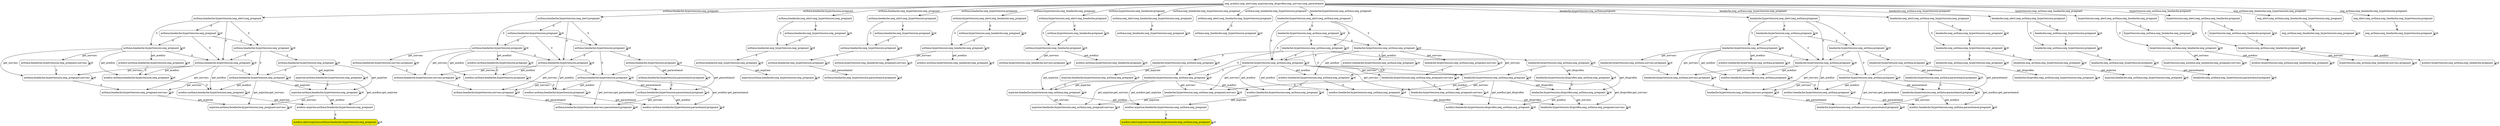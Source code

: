 digraph G {

node [shape=box, style="filled, rounded"]
edge [arrowhead = vee]

"empty;empty;empty;empty;empty;empty;acediur;alert;aspirine;asthma;headache;hypertension;neg_pregnant" [ label = "acediur;alert;aspirine;asthma;headache;hypertension;neg_pregnant", fillcolor="#E6E600"];
"empty;empty;empty;empty;empty;empty;acediur;alert;aspirine;headache;hypertension;neg_asthma;neg_pregnant" [ label = "acediur;alert;aspirine;headache;hypertension;neg_asthma;neg_pregnant", fillcolor="#E6E600"];
"empty;empty;empty;empty;empty;empty;acediur;aspirine;asthma;headache;hypertension;neg_pregnant" [ label = "acediur;aspirine;asthma;headache;hypertension;neg_pregnant", fillcolor=white];
"empty;empty;empty;empty;empty;empty;acediur;aspirine;headache;hypertension;neg_asthma;neg_pregnant" [ label = "acediur;aspirine;headache;hypertension;neg_asthma;neg_pregnant", fillcolor=white];
"easpirine;empty;empty;empty;empty;empty;acediur;asthma;headache;hypertension;neg_pregnant" [ label = "acediur;asthma;headache;hypertension;neg_pregnant", fillcolor=white];
"eheadache;empty;empty;empty;empty;empty;acediur;asthma;headache;hypertension;neg_pregnant" [ label = "acediur;asthma;headache;hypertension;neg_pregnant", fillcolor=white];
"eth1;empty;empty;empty;empty;empty;acediur;asthma;headache;hypertension;neg_pregnant" [ label = "acediur;asthma;headache;hypertension;neg_pregnant", fillcolor=white];
"empty;empty;empty;empty;empty;empty;acediur;asthma;headache;hypertension;paracetamol;pregnant" [ label = "acediur;asthma;headache;hypertension;paracetamol;pregnant", fillcolor=white];
"eheadache;empty;empty;empty;empty;empty;acediur;asthma;headache;hypertension;pregnant" [ label = "acediur;asthma;headache;hypertension;pregnant", fillcolor=white];
"eparacetamol;empty;empty;empty;empty;empty;acediur;asthma;headache;hypertension;pregnant" [ label = "acediur;asthma;headache;hypertension;pregnant", fillcolor=white];
"eth1;empty;empty;empty;empty;empty;acediur;asthma;headache;hypertension;pregnant" [ label = "acediur;asthma;headache;hypertension;pregnant", fillcolor=white];
"eth1;empty;empty;empty;empty;empty;acediur;asthma;hypertension;neg_headache;neg_pregnant" [ label = "acediur;asthma;hypertension;neg_headache;neg_pregnant", fillcolor=white];
"eth1;empty;empty;empty;empty;empty;acediur;asthma;hypertension;neg_headache;pregnant" [ label = "acediur;asthma;hypertension;neg_headache;pregnant", fillcolor=white];
"empty;empty;empty;empty;empty;empty;acediur;headache;hypertension;ibuprofen;neg_asthma;neg_pregnant" [ label = "acediur;headache;hypertension;ibuprofen;neg_asthma;neg_pregnant", fillcolor=white];
"easpirine;empty;empty;empty;empty;empty;acediur;headache;hypertension;neg_asthma;neg_pregnant" [ label = "acediur;headache;hypertension;neg_asthma;neg_pregnant", fillcolor=white];
"eheadache;empty;empty;empty;empty;empty;acediur;headache;hypertension;neg_asthma;neg_pregnant" [ label = "acediur;headache;hypertension;neg_asthma;neg_pregnant", fillcolor=white];
"eibuprofen;empty;empty;empty;empty;empty;acediur;headache;hypertension;neg_asthma;neg_pregnant" [ label = "acediur;headache;hypertension;neg_asthma;neg_pregnant", fillcolor=white];
"eth1;empty;empty;empty;empty;empty;acediur;headache;hypertension;neg_asthma;neg_pregnant" [ label = "acediur;headache;hypertension;neg_asthma;neg_pregnant", fillcolor=white];
"empty;empty;empty;empty;empty;empty;acediur;headache;hypertension;neg_asthma;paracetamol;pregnant" [ label = "acediur;headache;hypertension;neg_asthma;paracetamol;pregnant", fillcolor=white];
"eheadache;empty;empty;empty;empty;empty;acediur;headache;hypertension;neg_asthma;pregnant" [ label = "acediur;headache;hypertension;neg_asthma;pregnant", fillcolor=white];
"eparacetamol;empty;empty;empty;empty;empty;acediur;headache;hypertension;neg_asthma;pregnant" [ label = "acediur;headache;hypertension;neg_asthma;pregnant", fillcolor=white];
"eth1;empty;empty;empty;empty;empty;acediur;headache;hypertension;neg_asthma;pregnant" [ label = "acediur;headache;hypertension;neg_asthma;pregnant", fillcolor=white];
"eth1;empty;empty;empty;empty;empty;acediur;hypertension;neg_asthma;neg_headache;neg_pregnant" [ label = "acediur;hypertension;neg_asthma;neg_headache;neg_pregnant", fillcolor=white];
"eth1;empty;empty;empty;empty;empty;acediur;hypertension;neg_asthma;neg_headache;pregnant" [ label = "acediur;hypertension;neg_asthma;neg_headache;pregnant", fillcolor=white];
"empty;ehypertension;empty;empty;empty;empty;aspirine;asthma;headache;hypertension;neg_pregnant" [ label = "aspirine;asthma;headache;hypertension;neg_pregnant", fillcolor=white];
"empty;eth2;empty;empty;empty;empty;aspirine;asthma;headache;hypertension;neg_pregnant" [ label = "aspirine;asthma;headache;hypertension;neg_pregnant", fillcolor=white];
"empty;empty;empty;empty;empty;empty;aspirine;asthma;headache;hypertension;neg_pregnant;norvasc" [ label = "aspirine;asthma;headache;hypertension;neg_pregnant;norvasc", fillcolor=white];
"empty;eth2;empty;empty;empty;empty;aspirine;asthma;headache;neg_hypertension;neg_pregnant" [ label = "aspirine;asthma;headache;neg_hypertension;neg_pregnant", fillcolor=white];
"empty;ehypertension;empty;empty;empty;empty;aspirine;headache;hypertension;neg_asthma;neg_pregnant" [ label = "aspirine;headache;hypertension;neg_asthma;neg_pregnant", fillcolor=white];
"empty;eth2;empty;empty;empty;empty;aspirine;headache;hypertension;neg_asthma;neg_pregnant" [ label = "aspirine;headache;hypertension;neg_asthma;neg_pregnant", fillcolor=white];
"empty;empty;empty;empty;empty;empty;aspirine;headache;hypertension;neg_asthma;neg_pregnant;norvasc" [ label = "aspirine;headache;hypertension;neg_asthma;neg_pregnant;norvasc", fillcolor=white];
"empty;eth2;empty;empty;empty;empty;aspirine;headache;neg_asthma;neg_hypertension;neg_pregnant" [ label = "aspirine;headache;neg_asthma;neg_hypertension;neg_pregnant", fillcolor=white];
"eth1;eth2;empty;empty;empty;empty;asthma;headache;hypertension;neg_alert;neg_pregnant" [ label = "asthma;headache;hypertension;neg_alert;neg_pregnant", fillcolor=white];
"eth1;eth2;empty;empty;empty;empty;asthma;headache;hypertension;neg_alert;pregnant" [ label = "asthma;headache;hypertension;neg_alert;pregnant", fillcolor=white];
"easpirine;ehypertension;empty;empty;empty;empty;asthma;headache;hypertension;neg_pregnant" [ label = "asthma;headache;hypertension;neg_pregnant", fillcolor=white];
"easpirine;eth2;empty;empty;empty;empty;asthma;headache;hypertension;neg_pregnant" [ label = "asthma;headache;hypertension;neg_pregnant", fillcolor=white];
"eheadache;ehypertension;empty;empty;empty;empty;asthma;headache;hypertension;neg_pregnant" [ label = "asthma;headache;hypertension;neg_pregnant", fillcolor=white];
"eheadache;eth2;empty;empty;empty;empty;asthma;headache;hypertension;neg_pregnant" [ label = "asthma;headache;hypertension;neg_pregnant", fillcolor=white];
"eth1;ehypertension;empty;empty;empty;empty;asthma;headache;hypertension;neg_pregnant" [ label = "asthma;headache;hypertension;neg_pregnant", fillcolor=white];
"eth1;eth2;empty;empty;empty;empty;asthma;headache;hypertension;neg_pregnant" [ label = "asthma;headache;hypertension;neg_pregnant", fillcolor=white];
"easpirine;empty;empty;empty;empty;empty;asthma;headache;hypertension;neg_pregnant;norvasc" [ label = "asthma;headache;hypertension;neg_pregnant;norvasc", fillcolor=white];
"eheadache;empty;empty;empty;empty;empty;asthma;headache;hypertension;neg_pregnant;norvasc" [ label = "asthma;headache;hypertension;neg_pregnant;norvasc", fillcolor=white];
"eth1;empty;empty;empty;empty;empty;asthma;headache;hypertension;neg_pregnant;norvasc" [ label = "asthma;headache;hypertension;neg_pregnant;norvasc", fillcolor=white];
"empty;empty;empty;empty;empty;empty;asthma;headache;hypertension;norvasc;paracetamol;pregnant" [ label = "asthma;headache;hypertension;norvasc;paracetamol;pregnant", fillcolor=white];
"eheadache;empty;empty;empty;empty;empty;asthma;headache;hypertension;norvasc;pregnant" [ label = "asthma;headache;hypertension;norvasc;pregnant", fillcolor=white];
"eparacetamol;empty;empty;empty;empty;empty;asthma;headache;hypertension;norvasc;pregnant" [ label = "asthma;headache;hypertension;norvasc;pregnant", fillcolor=white];
"eth1;empty;empty;empty;empty;empty;asthma;headache;hypertension;norvasc;pregnant" [ label = "asthma;headache;hypertension;norvasc;pregnant", fillcolor=white];
"empty;ehypertension;empty;empty;empty;empty;asthma;headache;hypertension;paracetamol;pregnant" [ label = "asthma;headache;hypertension;paracetamol;pregnant", fillcolor=white];
"empty;eth2;empty;empty;empty;empty;asthma;headache;hypertension;paracetamol;pregnant" [ label = "asthma;headache;hypertension;paracetamol;pregnant", fillcolor=white];
"eheadache;ehypertension;empty;empty;empty;empty;asthma;headache;hypertension;pregnant" [ label = "asthma;headache;hypertension;pregnant", fillcolor=white];
"eheadache;eth2;empty;empty;empty;empty;asthma;headache;hypertension;pregnant" [ label = "asthma;headache;hypertension;pregnant", fillcolor=white];
"eparacetamol;ehypertension;empty;empty;empty;empty;asthma;headache;hypertension;pregnant" [ label = "asthma;headache;hypertension;pregnant", fillcolor=white];
"eparacetamol;eth2;empty;empty;empty;empty;asthma;headache;hypertension;pregnant" [ label = "asthma;headache;hypertension;pregnant", fillcolor=white];
"eth1;ehypertension;empty;empty;empty;empty;asthma;headache;hypertension;pregnant" [ label = "asthma;headache;hypertension;pregnant", fillcolor=white];
"eth1;eth2;empty;empty;empty;empty;asthma;headache;hypertension;pregnant" [ label = "asthma;headache;hypertension;pregnant", fillcolor=white];
"eth1;eth2;empty;empty;empty;empty;asthma;headache;neg_alert;neg_hypertension;neg_pregnant" [ label = "asthma;headache;neg_alert;neg_hypertension;neg_pregnant", fillcolor=white];
"eth1;eth2;empty;empty;empty;empty;asthma;headache;neg_alert;neg_hypertension;pregnant" [ label = "asthma;headache;neg_alert;neg_hypertension;pregnant", fillcolor=white];
"easpirine;eth2;empty;empty;empty;empty;asthma;headache;neg_hypertension;neg_pregnant" [ label = "asthma;headache;neg_hypertension;neg_pregnant", fillcolor=white];
"eheadache;eth2;empty;empty;empty;empty;asthma;headache;neg_hypertension;neg_pregnant" [ label = "asthma;headache;neg_hypertension;neg_pregnant", fillcolor=white];
"eth1;eth2;empty;empty;empty;empty;asthma;headache;neg_hypertension;neg_pregnant" [ label = "asthma;headache;neg_hypertension;neg_pregnant", fillcolor=white];
"empty;eth2;empty;empty;empty;empty;asthma;headache;neg_hypertension;paracetamol;pregnant" [ label = "asthma;headache;neg_hypertension;paracetamol;pregnant", fillcolor=white];
"eheadache;eth2;empty;empty;empty;empty;asthma;headache;neg_hypertension;pregnant" [ label = "asthma;headache;neg_hypertension;pregnant", fillcolor=white];
"eparacetamol;eth2;empty;empty;empty;empty;asthma;headache;neg_hypertension;pregnant" [ label = "asthma;headache;neg_hypertension;pregnant", fillcolor=white];
"eth1;eth2;empty;empty;empty;empty;asthma;headache;neg_hypertension;pregnant" [ label = "asthma;headache;neg_hypertension;pregnant", fillcolor=white];
"eth1;eth2;empty;empty;empty;empty;asthma;hypertension;neg_alert;neg_headache;neg_pregnant" [ label = "asthma;hypertension;neg_alert;neg_headache;neg_pregnant", fillcolor=white];
"eth1;eth2;empty;empty;empty;empty;asthma;hypertension;neg_alert;neg_headache;pregnant" [ label = "asthma;hypertension;neg_alert;neg_headache;pregnant", fillcolor=white];
"eth1;ehypertension;empty;empty;empty;empty;asthma;hypertension;neg_headache;neg_pregnant" [ label = "asthma;hypertension;neg_headache;neg_pregnant", fillcolor=white];
"eth1;eth2;empty;empty;empty;empty;asthma;hypertension;neg_headache;neg_pregnant" [ label = "asthma;hypertension;neg_headache;neg_pregnant", fillcolor=white];
"eth1;empty;empty;empty;empty;empty;asthma;hypertension;neg_headache;neg_pregnant;norvasc" [ label = "asthma;hypertension;neg_headache;neg_pregnant;norvasc", fillcolor=white];
"eth1;empty;empty;empty;empty;empty;asthma;hypertension;neg_headache;norvasc;pregnant" [ label = "asthma;hypertension;neg_headache;norvasc;pregnant", fillcolor=white];
"eth1;ehypertension;empty;empty;empty;empty;asthma;hypertension;neg_headache;pregnant" [ label = "asthma;hypertension;neg_headache;pregnant", fillcolor=white];
"eth1;eth2;empty;empty;empty;empty;asthma;hypertension;neg_headache;pregnant" [ label = "asthma;hypertension;neg_headache;pregnant", fillcolor=white];
"eth1;eth2;empty;empty;empty;empty;asthma;neg_alert;neg_headache;neg_hypertension;neg_pregnant" [ label = "asthma;neg_alert;neg_headache;neg_hypertension;neg_pregnant", fillcolor=white];
"eth1;eth2;empty;empty;empty;empty;asthma;neg_alert;neg_headache;neg_hypertension;pregnant" [ label = "asthma;neg_alert;neg_headache;neg_hypertension;pregnant", fillcolor=white];
"eth1;eth2;empty;empty;empty;empty;asthma;neg_headache;neg_hypertension;neg_pregnant" [ label = "asthma;neg_headache;neg_hypertension;neg_pregnant", fillcolor=white];
"eth1;eth2;empty;empty;empty;empty;asthma;neg_headache;neg_hypertension;pregnant" [ label = "asthma;neg_headache;neg_hypertension;pregnant", fillcolor=white];
"empty;ehypertension;empty;empty;empty;empty;headache;hypertension;ibuprofen;neg_asthma;neg_pregnant" [ label = "headache;hypertension;ibuprofen;neg_asthma;neg_pregnant", fillcolor=white];
"empty;eth2;empty;empty;empty;empty;headache;hypertension;ibuprofen;neg_asthma;neg_pregnant" [ label = "headache;hypertension;ibuprofen;neg_asthma;neg_pregnant", fillcolor=white];
"empty;empty;empty;empty;empty;empty;headache;hypertension;ibuprofen;neg_asthma;neg_pregnant;norvasc" [ label = "headache;hypertension;ibuprofen;neg_asthma;neg_pregnant;norvasc", fillcolor=white];
"eth1;eth2;empty;empty;empty;empty;headache;hypertension;neg_alert;neg_asthma;neg_pregnant" [ label = "headache;hypertension;neg_alert;neg_asthma;neg_pregnant", fillcolor=white];
"eth1;eth2;empty;empty;empty;empty;headache;hypertension;neg_alert;neg_asthma;pregnant" [ label = "headache;hypertension;neg_alert;neg_asthma;pregnant", fillcolor=white];
"easpirine;ehypertension;empty;empty;empty;empty;headache;hypertension;neg_asthma;neg_pregnant" [ label = "headache;hypertension;neg_asthma;neg_pregnant", fillcolor=white];
"easpirine;eth2;empty;empty;empty;empty;headache;hypertension;neg_asthma;neg_pregnant" [ label = "headache;hypertension;neg_asthma;neg_pregnant", fillcolor=white];
"eheadache;ehypertension;empty;empty;empty;empty;headache;hypertension;neg_asthma;neg_pregnant" [ label = "headache;hypertension;neg_asthma;neg_pregnant", fillcolor=white];
"eheadache;eth2;empty;empty;empty;empty;headache;hypertension;neg_asthma;neg_pregnant" [ label = "headache;hypertension;neg_asthma;neg_pregnant", fillcolor=white];
"eibuprofen;ehypertension;empty;empty;empty;empty;headache;hypertension;neg_asthma;neg_pregnant" [ label = "headache;hypertension;neg_asthma;neg_pregnant", fillcolor=white];
"eibuprofen;eth2;empty;empty;empty;empty;headache;hypertension;neg_asthma;neg_pregnant" [ label = "headache;hypertension;neg_asthma;neg_pregnant", fillcolor=white];
"eth1;ehypertension;empty;empty;empty;empty;headache;hypertension;neg_asthma;neg_pregnant" [ label = "headache;hypertension;neg_asthma;neg_pregnant", fillcolor=white];
"eth1;eth2;empty;empty;empty;empty;headache;hypertension;neg_asthma;neg_pregnant" [ label = "headache;hypertension;neg_asthma;neg_pregnant", fillcolor=white];
"easpirine;empty;empty;empty;empty;empty;headache;hypertension;neg_asthma;neg_pregnant;norvasc" [ label = "headache;hypertension;neg_asthma;neg_pregnant;norvasc", fillcolor=white];
"eheadache;empty;empty;empty;empty;empty;headache;hypertension;neg_asthma;neg_pregnant;norvasc" [ label = "headache;hypertension;neg_asthma;neg_pregnant;norvasc", fillcolor=white];
"eibuprofen;empty;empty;empty;empty;empty;headache;hypertension;neg_asthma;neg_pregnant;norvasc" [ label = "headache;hypertension;neg_asthma;neg_pregnant;norvasc", fillcolor=white];
"eth1;empty;empty;empty;empty;empty;headache;hypertension;neg_asthma;neg_pregnant;norvasc" [ label = "headache;hypertension;neg_asthma;neg_pregnant;norvasc", fillcolor=white];
"empty;empty;empty;empty;empty;empty;headache;hypertension;neg_asthma;norvasc;paracetamol;pregnant" [ label = "headache;hypertension;neg_asthma;norvasc;paracetamol;pregnant", fillcolor=white];
"eheadache;empty;empty;empty;empty;empty;headache;hypertension;neg_asthma;norvasc;pregnant" [ label = "headache;hypertension;neg_asthma;norvasc;pregnant", fillcolor=white];
"eparacetamol;empty;empty;empty;empty;empty;headache;hypertension;neg_asthma;norvasc;pregnant" [ label = "headache;hypertension;neg_asthma;norvasc;pregnant", fillcolor=white];
"eth1;empty;empty;empty;empty;empty;headache;hypertension;neg_asthma;norvasc;pregnant" [ label = "headache;hypertension;neg_asthma;norvasc;pregnant", fillcolor=white];
"empty;ehypertension;empty;empty;empty;empty;headache;hypertension;neg_asthma;paracetamol;pregnant" [ label = "headache;hypertension;neg_asthma;paracetamol;pregnant", fillcolor=white];
"empty;eth2;empty;empty;empty;empty;headache;hypertension;neg_asthma;paracetamol;pregnant" [ label = "headache;hypertension;neg_asthma;paracetamol;pregnant", fillcolor=white];
"eheadache;ehypertension;empty;empty;empty;empty;headache;hypertension;neg_asthma;pregnant" [ label = "headache;hypertension;neg_asthma;pregnant", fillcolor=white];
"eheadache;eth2;empty;empty;empty;empty;headache;hypertension;neg_asthma;pregnant" [ label = "headache;hypertension;neg_asthma;pregnant", fillcolor=white];
"eparacetamol;ehypertension;empty;empty;empty;empty;headache;hypertension;neg_asthma;pregnant" [ label = "headache;hypertension;neg_asthma;pregnant", fillcolor=white];
"eparacetamol;eth2;empty;empty;empty;empty;headache;hypertension;neg_asthma;pregnant" [ label = "headache;hypertension;neg_asthma;pregnant", fillcolor=white];
"eth1;ehypertension;empty;empty;empty;empty;headache;hypertension;neg_asthma;pregnant" [ label = "headache;hypertension;neg_asthma;pregnant", fillcolor=white];
"eth1;eth2;empty;empty;empty;empty;headache;hypertension;neg_asthma;pregnant" [ label = "headache;hypertension;neg_asthma;pregnant", fillcolor=white];
"empty;eth2;empty;empty;empty;empty;headache;ibuprofen;neg_asthma;neg_hypertension;neg_pregnant" [ label = "headache;ibuprofen;neg_asthma;neg_hypertension;neg_pregnant", fillcolor=white];
"eth1;eth2;empty;empty;empty;empty;headache;neg_alert;neg_asthma;neg_hypertension;neg_pregnant" [ label = "headache;neg_alert;neg_asthma;neg_hypertension;neg_pregnant", fillcolor=white];
"eth1;eth2;empty;empty;empty;empty;headache;neg_alert;neg_asthma;neg_hypertension;pregnant" [ label = "headache;neg_alert;neg_asthma;neg_hypertension;pregnant", fillcolor=white];
"easpirine;eth2;empty;empty;empty;empty;headache;neg_asthma;neg_hypertension;neg_pregnant" [ label = "headache;neg_asthma;neg_hypertension;neg_pregnant", fillcolor=white];
"eheadache;eth2;empty;empty;empty;empty;headache;neg_asthma;neg_hypertension;neg_pregnant" [ label = "headache;neg_asthma;neg_hypertension;neg_pregnant", fillcolor=white];
"eibuprofen;eth2;empty;empty;empty;empty;headache;neg_asthma;neg_hypertension;neg_pregnant" [ label = "headache;neg_asthma;neg_hypertension;neg_pregnant", fillcolor=white];
"eth1;eth2;empty;empty;empty;empty;headache;neg_asthma;neg_hypertension;neg_pregnant" [ label = "headache;neg_asthma;neg_hypertension;neg_pregnant", fillcolor=white];
"empty;eth2;empty;empty;empty;empty;headache;neg_asthma;neg_hypertension;paracetamol;pregnant" [ label = "headache;neg_asthma;neg_hypertension;paracetamol;pregnant", fillcolor=white];
"eheadache;eth2;empty;empty;empty;empty;headache;neg_asthma;neg_hypertension;pregnant" [ label = "headache;neg_asthma;neg_hypertension;pregnant", fillcolor=white];
"eparacetamol;eth2;empty;empty;empty;empty;headache;neg_asthma;neg_hypertension;pregnant" [ label = "headache;neg_asthma;neg_hypertension;pregnant", fillcolor=white];
"eth1;eth2;empty;empty;empty;empty;headache;neg_asthma;neg_hypertension;pregnant" [ label = "headache;neg_asthma;neg_hypertension;pregnant", fillcolor=white];
"eth1;eth2;empty;empty;empty;empty;hypertension;neg_alert;neg_asthma;neg_headache;neg_pregnant" [ label = "hypertension;neg_alert;neg_asthma;neg_headache;neg_pregnant", fillcolor=white];
"eth1;eth2;empty;empty;empty;empty;hypertension;neg_alert;neg_asthma;neg_headache;pregnant" [ label = "hypertension;neg_alert;neg_asthma;neg_headache;pregnant", fillcolor=white];
"eth1;ehypertension;empty;empty;empty;empty;hypertension;neg_asthma;neg_headache;neg_pregnant" [ label = "hypertension;neg_asthma;neg_headache;neg_pregnant", fillcolor=white];
"eth1;eth2;empty;empty;empty;empty;hypertension;neg_asthma;neg_headache;neg_pregnant" [ label = "hypertension;neg_asthma;neg_headache;neg_pregnant", fillcolor=white];
"eth1;empty;empty;empty;empty;empty;hypertension;neg_asthma;neg_headache;neg_pregnant;norvasc" [ label = "hypertension;neg_asthma;neg_headache;neg_pregnant;norvasc", fillcolor=white];
"eth1;empty;empty;empty;empty;empty;hypertension;neg_asthma;neg_headache;norvasc;pregnant" [ label = "hypertension;neg_asthma;neg_headache;norvasc;pregnant", fillcolor=white];
"eth1;ehypertension;empty;empty;empty;empty;hypertension;neg_asthma;neg_headache;pregnant" [ label = "hypertension;neg_asthma;neg_headache;pregnant", fillcolor=white];
"eth1;eth2;empty;empty;empty;empty;hypertension;neg_asthma;neg_headache;pregnant" [ label = "hypertension;neg_asthma;neg_headache;pregnant", fillcolor=white];
"eth1;eth2;kheadache;khypertension;kpregnant;kasthma;neg_acediur;neg_alert;neg_aspirine;neg_ibuprofen;neg_norvasc;neg_paracetamol" [ label = "neg_acediur;neg_alert;neg_aspirine;neg_ibuprofen;neg_norvasc;neg_paracetamol", fillcolor=white];
"eth1;eth2;empty;empty;empty;empty;neg_alert;neg_asthma;neg_headache;neg_hypertension;neg_pregnant" [ label = "neg_alert;neg_asthma;neg_headache;neg_hypertension;neg_pregnant", fillcolor=white];
"eth1;eth2;empty;empty;empty;empty;neg_alert;neg_asthma;neg_headache;neg_hypertension;pregnant" [ label = "neg_alert;neg_asthma;neg_headache;neg_hypertension;pregnant", fillcolor=white];
"eth1;eth2;empty;empty;empty;empty;neg_asthma;neg_headache;neg_hypertension;neg_pregnant" [ label = "neg_asthma;neg_headache;neg_hypertension;neg_pregnant", fillcolor=white];
"eth1;eth2;empty;empty;empty;empty;neg_asthma;neg_headache;neg_hypertension;pregnant" [ label = "neg_asthma;neg_headache;neg_hypertension;pregnant", fillcolor=white];

"eth1;eth2;empty;empty;empty;empty;neg_asthma;neg_headache;neg_hypertension;pregnant" -> "eth1;eth2;empty;empty;empty;empty;neg_asthma;neg_headache;neg_hypertension;pregnant" [ label = "0" ];
"eth1;eth2;empty;empty;empty;empty;neg_alert;neg_asthma;neg_headache;neg_hypertension;pregnant" -> "eth1;eth2;empty;empty;empty;empty;neg_asthma;neg_headache;neg_hypertension;pregnant" [ label = "0" ];
"eth1;eth2;empty;empty;empty;empty;neg_asthma;neg_headache;neg_hypertension;neg_pregnant" -> "eth1;eth2;empty;empty;empty;empty;neg_asthma;neg_headache;neg_hypertension;neg_pregnant" [ label = "0" ];
"eth1;eth2;empty;empty;empty;empty;neg_alert;neg_asthma;neg_headache;neg_hypertension;neg_pregnant" -> "eth1;eth2;empty;empty;empty;empty;neg_asthma;neg_headache;neg_hypertension;neg_pregnant" [ label = "0" ];
"eth1;eth2;empty;empty;empty;empty;hypertension;neg_asthma;neg_headache;pregnant" -> "eth1;ehypertension;empty;empty;empty;empty;hypertension;neg_asthma;neg_headache;pregnant" [ label = "0" ];
"eth1;eth2;empty;empty;empty;empty;hypertension;neg_asthma;neg_headache;pregnant" -> "eth1;eth2;empty;empty;empty;empty;hypertension;neg_asthma;neg_headache;pregnant" [ label = "0" ];
"eth1;empty;empty;empty;empty;empty;hypertension;neg_asthma;neg_headache;norvasc;pregnant" -> "eth1;empty;empty;empty;empty;empty;hypertension;neg_asthma;neg_headache;norvasc;pregnant" [ label = "0" ];
"eth1;empty;empty;empty;empty;empty;acediur;hypertension;neg_asthma;neg_headache;pregnant" -> "eth1;empty;empty;empty;empty;empty;acediur;hypertension;neg_asthma;neg_headache;pregnant" [ label = "0" ];
"eth1;ehypertension;empty;empty;empty;empty;hypertension;neg_asthma;neg_headache;pregnant" -> "eth1;ehypertension;empty;empty;empty;empty;hypertension;neg_asthma;neg_headache;pregnant" [ label = "0" ];
"eth1;ehypertension;empty;empty;empty;empty;hypertension;neg_asthma;neg_headache;pregnant" -> "eth1;empty;empty;empty;empty;empty;acediur;hypertension;neg_asthma;neg_headache;pregnant" [ label = "get_acediur" ];
"eth1;ehypertension;empty;empty;empty;empty;hypertension;neg_asthma;neg_headache;pregnant" -> "eth1;empty;empty;empty;empty;empty;hypertension;neg_asthma;neg_headache;norvasc;pregnant" [ label = "get_norvasc" ];
"eth1;eth2;empty;empty;empty;empty;hypertension;neg_alert;neg_asthma;neg_headache;pregnant" -> "eth1;ehypertension;empty;empty;empty;empty;hypertension;neg_asthma;neg_headache;pregnant" [ label = "0" ];
"eth1;eth2;empty;empty;empty;empty;hypertension;neg_alert;neg_asthma;neg_headache;pregnant" -> "eth1;eth2;empty;empty;empty;empty;hypertension;neg_asthma;neg_headache;pregnant" [ label = "0" ];
"eth1;eth2;empty;empty;empty;empty;hypertension;neg_asthma;neg_headache;neg_pregnant" -> "eth1;ehypertension;empty;empty;empty;empty;hypertension;neg_asthma;neg_headache;neg_pregnant" [ label = "0" ];
"eth1;eth2;empty;empty;empty;empty;hypertension;neg_asthma;neg_headache;neg_pregnant" -> "eth1;eth2;empty;empty;empty;empty;hypertension;neg_asthma;neg_headache;neg_pregnant" [ label = "0" ];
"eth1;empty;empty;empty;empty;empty;hypertension;neg_asthma;neg_headache;neg_pregnant;norvasc" -> "eth1;empty;empty;empty;empty;empty;hypertension;neg_asthma;neg_headache;neg_pregnant;norvasc" [ label = "0" ];
"eth1;empty;empty;empty;empty;empty;acediur;hypertension;neg_asthma;neg_headache;neg_pregnant" -> "eth1;empty;empty;empty;empty;empty;acediur;hypertension;neg_asthma;neg_headache;neg_pregnant" [ label = "0" ];
"eth1;ehypertension;empty;empty;empty;empty;hypertension;neg_asthma;neg_headache;neg_pregnant" -> "eth1;ehypertension;empty;empty;empty;empty;hypertension;neg_asthma;neg_headache;neg_pregnant" [ label = "0" ];
"eth1;ehypertension;empty;empty;empty;empty;hypertension;neg_asthma;neg_headache;neg_pregnant" -> "eth1;empty;empty;empty;empty;empty;acediur;hypertension;neg_asthma;neg_headache;neg_pregnant" [ label = "get_acediur" ];
"eth1;ehypertension;empty;empty;empty;empty;hypertension;neg_asthma;neg_headache;neg_pregnant" -> "eth1;empty;empty;empty;empty;empty;hypertension;neg_asthma;neg_headache;neg_pregnant;norvasc" [ label = "get_norvasc" ];
"eth1;eth2;empty;empty;empty;empty;hypertension;neg_alert;neg_asthma;neg_headache;neg_pregnant" -> "eth1;ehypertension;empty;empty;empty;empty;hypertension;neg_asthma;neg_headache;neg_pregnant" [ label = "0" ];
"eth1;eth2;empty;empty;empty;empty;hypertension;neg_alert;neg_asthma;neg_headache;neg_pregnant" -> "eth1;eth2;empty;empty;empty;empty;hypertension;neg_asthma;neg_headache;neg_pregnant" [ label = "0" ];
"eth1;eth2;empty;empty;empty;empty;headache;neg_asthma;neg_hypertension;pregnant" -> "eheadache;eth2;empty;empty;empty;empty;headache;neg_asthma;neg_hypertension;pregnant" [ label = "0" ];
"eth1;eth2;empty;empty;empty;empty;headache;neg_asthma;neg_hypertension;pregnant" -> "eth1;eth2;empty;empty;empty;empty;headache;neg_asthma;neg_hypertension;pregnant" [ label = "0" ];
"empty;eth2;empty;empty;empty;empty;headache;neg_asthma;neg_hypertension;paracetamol;pregnant" -> "empty;eth2;empty;empty;empty;empty;headache;neg_asthma;neg_hypertension;paracetamol;pregnant" [ label = "0" ];
"eparacetamol;eth2;empty;empty;empty;empty;headache;neg_asthma;neg_hypertension;pregnant" -> "eparacetamol;eth2;empty;empty;empty;empty;headache;neg_asthma;neg_hypertension;pregnant" [ label = "0" ];
"eparacetamol;eth2;empty;empty;empty;empty;headache;neg_asthma;neg_hypertension;pregnant" -> "empty;eth2;empty;empty;empty;empty;headache;neg_asthma;neg_hypertension;paracetamol;pregnant" [ label = "get_paracetamol" ];
"eheadache;eth2;empty;empty;empty;empty;headache;neg_asthma;neg_hypertension;pregnant" -> "eheadache;eth2;empty;empty;empty;empty;headache;neg_asthma;neg_hypertension;pregnant" [ label = "0" ];
"eheadache;eth2;empty;empty;empty;empty;headache;neg_asthma;neg_hypertension;pregnant" -> "eparacetamol;eth2;empty;empty;empty;empty;headache;neg_asthma;neg_hypertension;pregnant" [ label = "0" ];
"eth1;eth2;empty;empty;empty;empty;headache;neg_alert;neg_asthma;neg_hypertension;pregnant" -> "eheadache;eth2;empty;empty;empty;empty;headache;neg_asthma;neg_hypertension;pregnant" [ label = "0" ];
"eth1;eth2;empty;empty;empty;empty;headache;neg_alert;neg_asthma;neg_hypertension;pregnant" -> "eth1;eth2;empty;empty;empty;empty;headache;neg_asthma;neg_hypertension;pregnant" [ label = "0" ];
"eth1;eth2;empty;empty;empty;empty;headache;neg_asthma;neg_hypertension;neg_pregnant" -> "eheadache;eth2;empty;empty;empty;empty;headache;neg_asthma;neg_hypertension;neg_pregnant" [ label = "0" ];
"eth1;eth2;empty;empty;empty;empty;headache;neg_asthma;neg_hypertension;neg_pregnant" -> "eth1;eth2;empty;empty;empty;empty;headache;neg_asthma;neg_hypertension;neg_pregnant" [ label = "0" ];
"empty;eth2;empty;empty;empty;empty;headache;ibuprofen;neg_asthma;neg_hypertension;neg_pregnant" -> "empty;eth2;empty;empty;empty;empty;headache;ibuprofen;neg_asthma;neg_hypertension;neg_pregnant" [ label = "0" ];
"eibuprofen;eth2;empty;empty;empty;empty;headache;neg_asthma;neg_hypertension;neg_pregnant" -> "eibuprofen;eth2;empty;empty;empty;empty;headache;neg_asthma;neg_hypertension;neg_pregnant" [ label = "0" ];
"eibuprofen;eth2;empty;empty;empty;empty;headache;neg_asthma;neg_hypertension;neg_pregnant" -> "empty;eth2;empty;empty;empty;empty;headache;ibuprofen;neg_asthma;neg_hypertension;neg_pregnant" [ label = "get_ibuprofen" ];
"empty;eth2;empty;empty;empty;empty;aspirine;headache;neg_asthma;neg_hypertension;neg_pregnant" -> "empty;eth2;empty;empty;empty;empty;aspirine;headache;neg_asthma;neg_hypertension;neg_pregnant" [ label = "0" ];
"easpirine;eth2;empty;empty;empty;empty;headache;neg_asthma;neg_hypertension;neg_pregnant" -> "easpirine;eth2;empty;empty;empty;empty;headache;neg_asthma;neg_hypertension;neg_pregnant" [ label = "0" ];
"easpirine;eth2;empty;empty;empty;empty;headache;neg_asthma;neg_hypertension;neg_pregnant" -> "empty;eth2;empty;empty;empty;empty;aspirine;headache;neg_asthma;neg_hypertension;neg_pregnant" [ label = "get_aspirine" ];
"eheadache;eth2;empty;empty;empty;empty;headache;neg_asthma;neg_hypertension;neg_pregnant" -> "easpirine;eth2;empty;empty;empty;empty;headache;neg_asthma;neg_hypertension;neg_pregnant" [ label = "0" ];
"eheadache;eth2;empty;empty;empty;empty;headache;neg_asthma;neg_hypertension;neg_pregnant" -> "eheadache;eth2;empty;empty;empty;empty;headache;neg_asthma;neg_hypertension;neg_pregnant" [ label = "0" ];
"eheadache;eth2;empty;empty;empty;empty;headache;neg_asthma;neg_hypertension;neg_pregnant" -> "eibuprofen;eth2;empty;empty;empty;empty;headache;neg_asthma;neg_hypertension;neg_pregnant" [ label = "0" ];
"eth1;eth2;empty;empty;empty;empty;headache;neg_alert;neg_asthma;neg_hypertension;neg_pregnant" -> "eheadache;eth2;empty;empty;empty;empty;headache;neg_asthma;neg_hypertension;neg_pregnant" [ label = "0" ];
"eth1;eth2;empty;empty;empty;empty;headache;neg_alert;neg_asthma;neg_hypertension;neg_pregnant" -> "eth1;eth2;empty;empty;empty;empty;headache;neg_asthma;neg_hypertension;neg_pregnant" [ label = "0" ];
"eth1;eth2;empty;empty;empty;empty;headache;hypertension;neg_asthma;pregnant" -> "eheadache;ehypertension;empty;empty;empty;empty;headache;hypertension;neg_asthma;pregnant" [ label = "0" ];
"eth1;eth2;empty;empty;empty;empty;headache;hypertension;neg_asthma;pregnant" -> "eheadache;eth2;empty;empty;empty;empty;headache;hypertension;neg_asthma;pregnant" [ label = "0" ];
"eth1;eth2;empty;empty;empty;empty;headache;hypertension;neg_asthma;pregnant" -> "eth1;ehypertension;empty;empty;empty;empty;headache;hypertension;neg_asthma;pregnant" [ label = "0" ];
"eth1;eth2;empty;empty;empty;empty;headache;hypertension;neg_asthma;pregnant" -> "eth1;eth2;empty;empty;empty;empty;headache;hypertension;neg_asthma;pregnant" [ label = "0" ];
"eth1;empty;empty;empty;empty;empty;headache;hypertension;neg_asthma;norvasc;pregnant" -> "eheadache;empty;empty;empty;empty;empty;headache;hypertension;neg_asthma;norvasc;pregnant" [ label = "0" ];
"eth1;empty;empty;empty;empty;empty;headache;hypertension;neg_asthma;norvasc;pregnant" -> "eth1;empty;empty;empty;empty;empty;headache;hypertension;neg_asthma;norvasc;pregnant" [ label = "0" ];
"eth1;empty;empty;empty;empty;empty;acediur;headache;hypertension;neg_asthma;pregnant" -> "eheadache;empty;empty;empty;empty;empty;acediur;headache;hypertension;neg_asthma;pregnant" [ label = "0" ];
"eth1;empty;empty;empty;empty;empty;acediur;headache;hypertension;neg_asthma;pregnant" -> "eth1;empty;empty;empty;empty;empty;acediur;headache;hypertension;neg_asthma;pregnant" [ label = "0" ];
"eth1;ehypertension;empty;empty;empty;empty;headache;hypertension;neg_asthma;pregnant" -> "eheadache;ehypertension;empty;empty;empty;empty;headache;hypertension;neg_asthma;pregnant" [ label = "0" ];
"eth1;ehypertension;empty;empty;empty;empty;headache;hypertension;neg_asthma;pregnant" -> "eth1;ehypertension;empty;empty;empty;empty;headache;hypertension;neg_asthma;pregnant" [ label = "0" ];
"eth1;ehypertension;empty;empty;empty;empty;headache;hypertension;neg_asthma;pregnant" -> "eheadache;empty;empty;empty;empty;empty;acediur;headache;hypertension;neg_asthma;pregnant" [ label = "get_acediur" ];
"eth1;ehypertension;empty;empty;empty;empty;headache;hypertension;neg_asthma;pregnant" -> "eth1;empty;empty;empty;empty;empty;acediur;headache;hypertension;neg_asthma;pregnant" [ label = "get_acediur" ];
"eth1;ehypertension;empty;empty;empty;empty;headache;hypertension;neg_asthma;pregnant" -> "eheadache;empty;empty;empty;empty;empty;headache;hypertension;neg_asthma;norvasc;pregnant" [ label = "get_norvasc" ];
"eth1;ehypertension;empty;empty;empty;empty;headache;hypertension;neg_asthma;pregnant" -> "eth1;empty;empty;empty;empty;empty;headache;hypertension;neg_asthma;norvasc;pregnant" [ label = "get_norvasc" ];
"empty;eth2;empty;empty;empty;empty;headache;hypertension;neg_asthma;paracetamol;pregnant" -> "empty;ehypertension;empty;empty;empty;empty;headache;hypertension;neg_asthma;paracetamol;pregnant" [ label = "0" ];
"empty;eth2;empty;empty;empty;empty;headache;hypertension;neg_asthma;paracetamol;pregnant" -> "empty;eth2;empty;empty;empty;empty;headache;hypertension;neg_asthma;paracetamol;pregnant" [ label = "0" ];
"eparacetamol;eth2;empty;empty;empty;empty;headache;hypertension;neg_asthma;pregnant" -> "eparacetamol;ehypertension;empty;empty;empty;empty;headache;hypertension;neg_asthma;pregnant" [ label = "0" ];
"eparacetamol;eth2;empty;empty;empty;empty;headache;hypertension;neg_asthma;pregnant" -> "eparacetamol;eth2;empty;empty;empty;empty;headache;hypertension;neg_asthma;pregnant" [ label = "0" ];
"eparacetamol;eth2;empty;empty;empty;empty;headache;hypertension;neg_asthma;pregnant" -> "empty;ehypertension;empty;empty;empty;empty;headache;hypertension;neg_asthma;paracetamol;pregnant" [ label = "get_paracetamol" ];
"eparacetamol;eth2;empty;empty;empty;empty;headache;hypertension;neg_asthma;pregnant" -> "empty;eth2;empty;empty;empty;empty;headache;hypertension;neg_asthma;paracetamol;pregnant" [ label = "get_paracetamol" ];
"eheadache;eth2;empty;empty;empty;empty;headache;hypertension;neg_asthma;pregnant" -> "eheadache;ehypertension;empty;empty;empty;empty;headache;hypertension;neg_asthma;pregnant" [ label = "0" ];
"eheadache;eth2;empty;empty;empty;empty;headache;hypertension;neg_asthma;pregnant" -> "eheadache;eth2;empty;empty;empty;empty;headache;hypertension;neg_asthma;pregnant" [ label = "0" ];
"eheadache;eth2;empty;empty;empty;empty;headache;hypertension;neg_asthma;pregnant" -> "eparacetamol;ehypertension;empty;empty;empty;empty;headache;hypertension;neg_asthma;pregnant" [ label = "0" ];
"eheadache;eth2;empty;empty;empty;empty;headache;hypertension;neg_asthma;pregnant" -> "eparacetamol;eth2;empty;empty;empty;empty;headache;hypertension;neg_asthma;pregnant" [ label = "0" ];
"empty;ehypertension;empty;empty;empty;empty;headache;hypertension;neg_asthma;paracetamol;pregnant" -> "empty;ehypertension;empty;empty;empty;empty;headache;hypertension;neg_asthma;paracetamol;pregnant" [ label = "0" ];
"empty;ehypertension;empty;empty;empty;empty;headache;hypertension;neg_asthma;paracetamol;pregnant" -> "empty;empty;empty;empty;empty;empty;acediur;headache;hypertension;neg_asthma;paracetamol;pregnant" [ label = "get_acediur" ];
"empty;ehypertension;empty;empty;empty;empty;headache;hypertension;neg_asthma;paracetamol;pregnant" -> "empty;empty;empty;empty;empty;empty;headache;hypertension;neg_asthma;norvasc;paracetamol;pregnant" [ label = "get_norvasc" ];
"eparacetamol;ehypertension;empty;empty;empty;empty;headache;hypertension;neg_asthma;pregnant" -> "eparacetamol;ehypertension;empty;empty;empty;empty;headache;hypertension;neg_asthma;pregnant" [ label = "0" ];
"eparacetamol;ehypertension;empty;empty;empty;empty;headache;hypertension;neg_asthma;pregnant" -> "eparacetamol;empty;empty;empty;empty;empty;acediur;headache;hypertension;neg_asthma;pregnant" [ label = "get_acediur" ];
"eparacetamol;ehypertension;empty;empty;empty;empty;headache;hypertension;neg_asthma;pregnant" -> "empty;empty;empty;empty;empty;empty;acediur;headache;hypertension;neg_asthma;paracetamol;pregnant" [ label = "get_acediur;get_paracetamol" ];
"eparacetamol;ehypertension;empty;empty;empty;empty;headache;hypertension;neg_asthma;pregnant" -> "eparacetamol;empty;empty;empty;empty;empty;headache;hypertension;neg_asthma;norvasc;pregnant" [ label = "get_norvasc" ];
"eparacetamol;ehypertension;empty;empty;empty;empty;headache;hypertension;neg_asthma;pregnant" -> "empty;empty;empty;empty;empty;empty;headache;hypertension;neg_asthma;norvasc;paracetamol;pregnant" [ label = "get_norvasc;get_paracetamol" ];
"eparacetamol;ehypertension;empty;empty;empty;empty;headache;hypertension;neg_asthma;pregnant" -> "empty;ehypertension;empty;empty;empty;empty;headache;hypertension;neg_asthma;paracetamol;pregnant" [ label = "get_paracetamol" ];
"empty;empty;empty;empty;empty;empty;headache;hypertension;neg_asthma;norvasc;paracetamol;pregnant" -> "empty;empty;empty;empty;empty;empty;headache;hypertension;neg_asthma;norvasc;paracetamol;pregnant" [ label = "0" ];
"eparacetamol;empty;empty;empty;empty;empty;headache;hypertension;neg_asthma;norvasc;pregnant" -> "eparacetamol;empty;empty;empty;empty;empty;headache;hypertension;neg_asthma;norvasc;pregnant" [ label = "0" ];
"eparacetamol;empty;empty;empty;empty;empty;headache;hypertension;neg_asthma;norvasc;pregnant" -> "empty;empty;empty;empty;empty;empty;headache;hypertension;neg_asthma;norvasc;paracetamol;pregnant" [ label = "get_paracetamol" ];
"eheadache;empty;empty;empty;empty;empty;headache;hypertension;neg_asthma;norvasc;pregnant" -> "eheadache;empty;empty;empty;empty;empty;headache;hypertension;neg_asthma;norvasc;pregnant" [ label = "0" ];
"eheadache;empty;empty;empty;empty;empty;headache;hypertension;neg_asthma;norvasc;pregnant" -> "eparacetamol;empty;empty;empty;empty;empty;headache;hypertension;neg_asthma;norvasc;pregnant" [ label = "0" ];
"empty;empty;empty;empty;empty;empty;acediur;headache;hypertension;neg_asthma;paracetamol;pregnant" -> "empty;empty;empty;empty;empty;empty;acediur;headache;hypertension;neg_asthma;paracetamol;pregnant" [ label = "0" ];
"eparacetamol;empty;empty;empty;empty;empty;acediur;headache;hypertension;neg_asthma;pregnant" -> "eparacetamol;empty;empty;empty;empty;empty;acediur;headache;hypertension;neg_asthma;pregnant" [ label = "0" ];
"eparacetamol;empty;empty;empty;empty;empty;acediur;headache;hypertension;neg_asthma;pregnant" -> "empty;empty;empty;empty;empty;empty;acediur;headache;hypertension;neg_asthma;paracetamol;pregnant" [ label = "get_paracetamol" ];
"eheadache;empty;empty;empty;empty;empty;acediur;headache;hypertension;neg_asthma;pregnant" -> "eheadache;empty;empty;empty;empty;empty;acediur;headache;hypertension;neg_asthma;pregnant" [ label = "0" ];
"eheadache;empty;empty;empty;empty;empty;acediur;headache;hypertension;neg_asthma;pregnant" -> "eparacetamol;empty;empty;empty;empty;empty;acediur;headache;hypertension;neg_asthma;pregnant" [ label = "0" ];
"eheadache;ehypertension;empty;empty;empty;empty;headache;hypertension;neg_asthma;pregnant" -> "eheadache;ehypertension;empty;empty;empty;empty;headache;hypertension;neg_asthma;pregnant" [ label = "0" ];
"eheadache;ehypertension;empty;empty;empty;empty;headache;hypertension;neg_asthma;pregnant" -> "eparacetamol;ehypertension;empty;empty;empty;empty;headache;hypertension;neg_asthma;pregnant" [ label = "0" ];
"eheadache;ehypertension;empty;empty;empty;empty;headache;hypertension;neg_asthma;pregnant" -> "eheadache;empty;empty;empty;empty;empty;acediur;headache;hypertension;neg_asthma;pregnant" [ label = "get_acediur" ];
"eheadache;ehypertension;empty;empty;empty;empty;headache;hypertension;neg_asthma;pregnant" -> "eparacetamol;empty;empty;empty;empty;empty;acediur;headache;hypertension;neg_asthma;pregnant" [ label = "get_acediur" ];
"eheadache;ehypertension;empty;empty;empty;empty;headache;hypertension;neg_asthma;pregnant" -> "eheadache;empty;empty;empty;empty;empty;headache;hypertension;neg_asthma;norvasc;pregnant" [ label = "get_norvasc" ];
"eheadache;ehypertension;empty;empty;empty;empty;headache;hypertension;neg_asthma;pregnant" -> "eparacetamol;empty;empty;empty;empty;empty;headache;hypertension;neg_asthma;norvasc;pregnant" [ label = "get_norvasc" ];
"eth1;eth2;empty;empty;empty;empty;headache;hypertension;neg_alert;neg_asthma;pregnant" -> "eheadache;ehypertension;empty;empty;empty;empty;headache;hypertension;neg_asthma;pregnant" [ label = "0" ];
"eth1;eth2;empty;empty;empty;empty;headache;hypertension;neg_alert;neg_asthma;pregnant" -> "eheadache;eth2;empty;empty;empty;empty;headache;hypertension;neg_asthma;pregnant" [ label = "0" ];
"eth1;eth2;empty;empty;empty;empty;headache;hypertension;neg_alert;neg_asthma;pregnant" -> "eth1;ehypertension;empty;empty;empty;empty;headache;hypertension;neg_asthma;pregnant" [ label = "0" ];
"eth1;eth2;empty;empty;empty;empty;headache;hypertension;neg_alert;neg_asthma;pregnant" -> "eth1;eth2;empty;empty;empty;empty;headache;hypertension;neg_asthma;pregnant" [ label = "0" ];
"eth1;eth2;empty;empty;empty;empty;headache;hypertension;neg_asthma;neg_pregnant" -> "eheadache;ehypertension;empty;empty;empty;empty;headache;hypertension;neg_asthma;neg_pregnant" [ label = "0" ];
"eth1;eth2;empty;empty;empty;empty;headache;hypertension;neg_asthma;neg_pregnant" -> "eheadache;eth2;empty;empty;empty;empty;headache;hypertension;neg_asthma;neg_pregnant" [ label = "0" ];
"eth1;eth2;empty;empty;empty;empty;headache;hypertension;neg_asthma;neg_pregnant" -> "eth1;ehypertension;empty;empty;empty;empty;headache;hypertension;neg_asthma;neg_pregnant" [ label = "0" ];
"eth1;eth2;empty;empty;empty;empty;headache;hypertension;neg_asthma;neg_pregnant" -> "eth1;eth2;empty;empty;empty;empty;headache;hypertension;neg_asthma;neg_pregnant" [ label = "0" ];
"eth1;empty;empty;empty;empty;empty;headache;hypertension;neg_asthma;neg_pregnant;norvasc" -> "eheadache;empty;empty;empty;empty;empty;headache;hypertension;neg_asthma;neg_pregnant;norvasc" [ label = "0" ];
"eth1;empty;empty;empty;empty;empty;headache;hypertension;neg_asthma;neg_pregnant;norvasc" -> "eth1;empty;empty;empty;empty;empty;headache;hypertension;neg_asthma;neg_pregnant;norvasc" [ label = "0" ];
"eth1;empty;empty;empty;empty;empty;acediur;headache;hypertension;neg_asthma;neg_pregnant" -> "eheadache;empty;empty;empty;empty;empty;acediur;headache;hypertension;neg_asthma;neg_pregnant" [ label = "0" ];
"eth1;empty;empty;empty;empty;empty;acediur;headache;hypertension;neg_asthma;neg_pregnant" -> "eth1;empty;empty;empty;empty;empty;acediur;headache;hypertension;neg_asthma;neg_pregnant" [ label = "0" ];
"eth1;ehypertension;empty;empty;empty;empty;headache;hypertension;neg_asthma;neg_pregnant" -> "eheadache;ehypertension;empty;empty;empty;empty;headache;hypertension;neg_asthma;neg_pregnant" [ label = "0" ];
"eth1;ehypertension;empty;empty;empty;empty;headache;hypertension;neg_asthma;neg_pregnant" -> "eth1;ehypertension;empty;empty;empty;empty;headache;hypertension;neg_asthma;neg_pregnant" [ label = "0" ];
"eth1;ehypertension;empty;empty;empty;empty;headache;hypertension;neg_asthma;neg_pregnant" -> "eheadache;empty;empty;empty;empty;empty;acediur;headache;hypertension;neg_asthma;neg_pregnant" [ label = "get_acediur" ];
"eth1;ehypertension;empty;empty;empty;empty;headache;hypertension;neg_asthma;neg_pregnant" -> "eth1;empty;empty;empty;empty;empty;acediur;headache;hypertension;neg_asthma;neg_pregnant" [ label = "get_acediur" ];
"eth1;ehypertension;empty;empty;empty;empty;headache;hypertension;neg_asthma;neg_pregnant" -> "eheadache;empty;empty;empty;empty;empty;headache;hypertension;neg_asthma;neg_pregnant;norvasc" [ label = "get_norvasc" ];
"eth1;ehypertension;empty;empty;empty;empty;headache;hypertension;neg_asthma;neg_pregnant" -> "eth1;empty;empty;empty;empty;empty;headache;hypertension;neg_asthma;neg_pregnant;norvasc" [ label = "get_norvasc" ];
"empty;eth2;empty;empty;empty;empty;headache;hypertension;ibuprofen;neg_asthma;neg_pregnant" -> "empty;ehypertension;empty;empty;empty;empty;headache;hypertension;ibuprofen;neg_asthma;neg_pregnant" [ label = "0" ];
"empty;eth2;empty;empty;empty;empty;headache;hypertension;ibuprofen;neg_asthma;neg_pregnant" -> "empty;eth2;empty;empty;empty;empty;headache;hypertension;ibuprofen;neg_asthma;neg_pregnant" [ label = "0" ];
"eibuprofen;eth2;empty;empty;empty;empty;headache;hypertension;neg_asthma;neg_pregnant" -> "eibuprofen;ehypertension;empty;empty;empty;empty;headache;hypertension;neg_asthma;neg_pregnant" [ label = "0" ];
"eibuprofen;eth2;empty;empty;empty;empty;headache;hypertension;neg_asthma;neg_pregnant" -> "eibuprofen;eth2;empty;empty;empty;empty;headache;hypertension;neg_asthma;neg_pregnant" [ label = "0" ];
"eibuprofen;eth2;empty;empty;empty;empty;headache;hypertension;neg_asthma;neg_pregnant" -> "empty;ehypertension;empty;empty;empty;empty;headache;hypertension;ibuprofen;neg_asthma;neg_pregnant" [ label = "get_ibuprofen" ];
"eibuprofen;eth2;empty;empty;empty;empty;headache;hypertension;neg_asthma;neg_pregnant" -> "empty;eth2;empty;empty;empty;empty;headache;hypertension;ibuprofen;neg_asthma;neg_pregnant" [ label = "get_ibuprofen" ];
"empty;eth2;empty;empty;empty;empty;aspirine;headache;hypertension;neg_asthma;neg_pregnant" -> "empty;ehypertension;empty;empty;empty;empty;aspirine;headache;hypertension;neg_asthma;neg_pregnant" [ label = "0" ];
"empty;eth2;empty;empty;empty;empty;aspirine;headache;hypertension;neg_asthma;neg_pregnant" -> "empty;eth2;empty;empty;empty;empty;aspirine;headache;hypertension;neg_asthma;neg_pregnant" [ label = "0" ];
"easpirine;eth2;empty;empty;empty;empty;headache;hypertension;neg_asthma;neg_pregnant" -> "easpirine;ehypertension;empty;empty;empty;empty;headache;hypertension;neg_asthma;neg_pregnant" [ label = "0" ];
"easpirine;eth2;empty;empty;empty;empty;headache;hypertension;neg_asthma;neg_pregnant" -> "easpirine;eth2;empty;empty;empty;empty;headache;hypertension;neg_asthma;neg_pregnant" [ label = "0" ];
"easpirine;eth2;empty;empty;empty;empty;headache;hypertension;neg_asthma;neg_pregnant" -> "empty;ehypertension;empty;empty;empty;empty;aspirine;headache;hypertension;neg_asthma;neg_pregnant" [ label = "get_aspirine" ];
"easpirine;eth2;empty;empty;empty;empty;headache;hypertension;neg_asthma;neg_pregnant" -> "empty;eth2;empty;empty;empty;empty;aspirine;headache;hypertension;neg_asthma;neg_pregnant" [ label = "get_aspirine" ];
"eheadache;eth2;empty;empty;empty;empty;headache;hypertension;neg_asthma;neg_pregnant" -> "easpirine;ehypertension;empty;empty;empty;empty;headache;hypertension;neg_asthma;neg_pregnant" [ label = "0" ];
"eheadache;eth2;empty;empty;empty;empty;headache;hypertension;neg_asthma;neg_pregnant" -> "easpirine;eth2;empty;empty;empty;empty;headache;hypertension;neg_asthma;neg_pregnant" [ label = "0" ];
"eheadache;eth2;empty;empty;empty;empty;headache;hypertension;neg_asthma;neg_pregnant" -> "eheadache;ehypertension;empty;empty;empty;empty;headache;hypertension;neg_asthma;neg_pregnant" [ label = "0" ];
"eheadache;eth2;empty;empty;empty;empty;headache;hypertension;neg_asthma;neg_pregnant" -> "eheadache;eth2;empty;empty;empty;empty;headache;hypertension;neg_asthma;neg_pregnant" [ label = "0" ];
"eheadache;eth2;empty;empty;empty;empty;headache;hypertension;neg_asthma;neg_pregnant" -> "eibuprofen;ehypertension;empty;empty;empty;empty;headache;hypertension;neg_asthma;neg_pregnant" [ label = "0" ];
"eheadache;eth2;empty;empty;empty;empty;headache;hypertension;neg_asthma;neg_pregnant" -> "eibuprofen;eth2;empty;empty;empty;empty;headache;hypertension;neg_asthma;neg_pregnant" [ label = "0" ];
"eheadache;empty;empty;empty;empty;empty;headache;hypertension;neg_asthma;neg_pregnant;norvasc" -> "easpirine;empty;empty;empty;empty;empty;headache;hypertension;neg_asthma;neg_pregnant;norvasc" [ label = "0" ];
"eheadache;empty;empty;empty;empty;empty;headache;hypertension;neg_asthma;neg_pregnant;norvasc" -> "eheadache;empty;empty;empty;empty;empty;headache;hypertension;neg_asthma;neg_pregnant;norvasc" [ label = "0" ];
"eheadache;empty;empty;empty;empty;empty;headache;hypertension;neg_asthma;neg_pregnant;norvasc" -> "eibuprofen;empty;empty;empty;empty;empty;headache;hypertension;neg_asthma;neg_pregnant;norvasc" [ label = "0" ];
"eibuprofen;empty;empty;empty;empty;empty;headache;hypertension;neg_asthma;neg_pregnant;norvasc" -> "eibuprofen;empty;empty;empty;empty;empty;headache;hypertension;neg_asthma;neg_pregnant;norvasc" [ label = "0" ];
"eibuprofen;empty;empty;empty;empty;empty;headache;hypertension;neg_asthma;neg_pregnant;norvasc" -> "empty;empty;empty;empty;empty;empty;headache;hypertension;ibuprofen;neg_asthma;neg_pregnant;norvasc" [ label = "get_ibuprofen" ];
"empty;empty;empty;empty;empty;empty;headache;hypertension;ibuprofen;neg_asthma;neg_pregnant;norvasc" -> "empty;empty;empty;empty;empty;empty;headache;hypertension;ibuprofen;neg_asthma;neg_pregnant;norvasc" [ label = "0" ];
"empty;ehypertension;empty;empty;empty;empty;headache;hypertension;ibuprofen;neg_asthma;neg_pregnant" -> "empty;ehypertension;empty;empty;empty;empty;headache;hypertension;ibuprofen;neg_asthma;neg_pregnant" [ label = "0" ];
"empty;ehypertension;empty;empty;empty;empty;headache;hypertension;ibuprofen;neg_asthma;neg_pregnant" -> "empty;empty;empty;empty;empty;empty;acediur;headache;hypertension;ibuprofen;neg_asthma;neg_pregnant" [ label = "get_acediur" ];
"empty;ehypertension;empty;empty;empty;empty;headache;hypertension;ibuprofen;neg_asthma;neg_pregnant" -> "empty;empty;empty;empty;empty;empty;headache;hypertension;ibuprofen;neg_asthma;neg_pregnant;norvasc" [ label = "get_norvasc" ];
"eibuprofen;ehypertension;empty;empty;empty;empty;headache;hypertension;neg_asthma;neg_pregnant" -> "eibuprofen;ehypertension;empty;empty;empty;empty;headache;hypertension;neg_asthma;neg_pregnant" [ label = "0" ];
"eibuprofen;ehypertension;empty;empty;empty;empty;headache;hypertension;neg_asthma;neg_pregnant" -> "eibuprofen;empty;empty;empty;empty;empty;acediur;headache;hypertension;neg_asthma;neg_pregnant" [ label = "get_acediur" ];
"eibuprofen;ehypertension;empty;empty;empty;empty;headache;hypertension;neg_asthma;neg_pregnant" -> "empty;empty;empty;empty;empty;empty;acediur;headache;hypertension;ibuprofen;neg_asthma;neg_pregnant" [ label = "get_acediur;get_ibuprofen" ];
"eibuprofen;ehypertension;empty;empty;empty;empty;headache;hypertension;neg_asthma;neg_pregnant" -> "empty;ehypertension;empty;empty;empty;empty;headache;hypertension;ibuprofen;neg_asthma;neg_pregnant" [ label = "get_ibuprofen" ];
"eibuprofen;ehypertension;empty;empty;empty;empty;headache;hypertension;neg_asthma;neg_pregnant" -> "empty;empty;empty;empty;empty;empty;headache;hypertension;ibuprofen;neg_asthma;neg_pregnant;norvasc" [ label = "get_ibuprofen;get_norvasc" ];
"eibuprofen;ehypertension;empty;empty;empty;empty;headache;hypertension;neg_asthma;neg_pregnant" -> "eibuprofen;empty;empty;empty;empty;empty;headache;hypertension;neg_asthma;neg_pregnant;norvasc" [ label = "get_norvasc" ];
"easpirine;empty;empty;empty;empty;empty;headache;hypertension;neg_asthma;neg_pregnant;norvasc" -> "easpirine;empty;empty;empty;empty;empty;headache;hypertension;neg_asthma;neg_pregnant;norvasc" [ label = "0" ];
"easpirine;empty;empty;empty;empty;empty;headache;hypertension;neg_asthma;neg_pregnant;norvasc" -> "empty;empty;empty;empty;empty;empty;aspirine;headache;hypertension;neg_asthma;neg_pregnant;norvasc" [ label = "get_aspirine" ];
"empty;empty;empty;empty;empty;empty;aspirine;headache;hypertension;neg_asthma;neg_pregnant;norvasc" -> "empty;empty;empty;empty;empty;empty;aspirine;headache;hypertension;neg_asthma;neg_pregnant;norvasc" [ label = "0" ];
"empty;ehypertension;empty;empty;empty;empty;aspirine;headache;hypertension;neg_asthma;neg_pregnant" -> "empty;ehypertension;empty;empty;empty;empty;aspirine;headache;hypertension;neg_asthma;neg_pregnant" [ label = "0" ];
"empty;ehypertension;empty;empty;empty;empty;aspirine;headache;hypertension;neg_asthma;neg_pregnant" -> "empty;empty;empty;empty;empty;empty;acediur;aspirine;headache;hypertension;neg_asthma;neg_pregnant" [ label = "get_acediur" ];
"empty;ehypertension;empty;empty;empty;empty;aspirine;headache;hypertension;neg_asthma;neg_pregnant" -> "empty;empty;empty;empty;empty;empty;aspirine;headache;hypertension;neg_asthma;neg_pregnant;norvasc" [ label = "get_norvasc" ];
"easpirine;ehypertension;empty;empty;empty;empty;headache;hypertension;neg_asthma;neg_pregnant" -> "easpirine;ehypertension;empty;empty;empty;empty;headache;hypertension;neg_asthma;neg_pregnant" [ label = "0" ];
"easpirine;ehypertension;empty;empty;empty;empty;headache;hypertension;neg_asthma;neg_pregnant" -> "easpirine;empty;empty;empty;empty;empty;acediur;headache;hypertension;neg_asthma;neg_pregnant" [ label = "get_acediur" ];
"easpirine;ehypertension;empty;empty;empty;empty;headache;hypertension;neg_asthma;neg_pregnant" -> "empty;empty;empty;empty;empty;empty;acediur;aspirine;headache;hypertension;neg_asthma;neg_pregnant" [ label = "get_acediur;get_aspirine" ];
"easpirine;ehypertension;empty;empty;empty;empty;headache;hypertension;neg_asthma;neg_pregnant" -> "empty;ehypertension;empty;empty;empty;empty;aspirine;headache;hypertension;neg_asthma;neg_pregnant" [ label = "get_aspirine" ];
"easpirine;ehypertension;empty;empty;empty;empty;headache;hypertension;neg_asthma;neg_pregnant" -> "empty;empty;empty;empty;empty;empty;aspirine;headache;hypertension;neg_asthma;neg_pregnant;norvasc" [ label = "get_aspirine;get_norvasc" ];
"easpirine;ehypertension;empty;empty;empty;empty;headache;hypertension;neg_asthma;neg_pregnant" -> "easpirine;empty;empty;empty;empty;empty;headache;hypertension;neg_asthma;neg_pregnant;norvasc" [ label = "get_norvasc" ];
"empty;empty;empty;empty;empty;empty;acediur;headache;hypertension;ibuprofen;neg_asthma;neg_pregnant" -> "empty;empty;empty;empty;empty;empty;acediur;headache;hypertension;ibuprofen;neg_asthma;neg_pregnant" [ label = "0" ];
"eibuprofen;empty;empty;empty;empty;empty;acediur;headache;hypertension;neg_asthma;neg_pregnant" -> "eibuprofen;empty;empty;empty;empty;empty;acediur;headache;hypertension;neg_asthma;neg_pregnant" [ label = "0" ];
"eibuprofen;empty;empty;empty;empty;empty;acediur;headache;hypertension;neg_asthma;neg_pregnant" -> "empty;empty;empty;empty;empty;empty;acediur;headache;hypertension;ibuprofen;neg_asthma;neg_pregnant" [ label = "get_ibuprofen" ];
"eheadache;empty;empty;empty;empty;empty;acediur;headache;hypertension;neg_asthma;neg_pregnant" -> "easpirine;empty;empty;empty;empty;empty;acediur;headache;hypertension;neg_asthma;neg_pregnant" [ label = "0" ];
"eheadache;empty;empty;empty;empty;empty;acediur;headache;hypertension;neg_asthma;neg_pregnant" -> "eheadache;empty;empty;empty;empty;empty;acediur;headache;hypertension;neg_asthma;neg_pregnant" [ label = "0" ];
"eheadache;empty;empty;empty;empty;empty;acediur;headache;hypertension;neg_asthma;neg_pregnant" -> "eibuprofen;empty;empty;empty;empty;empty;acediur;headache;hypertension;neg_asthma;neg_pregnant" [ label = "0" ];
"empty;empty;empty;empty;empty;empty;acediur;alert;aspirine;headache;hypertension;neg_asthma;neg_pregnant" -> "empty;empty;empty;empty;empty;empty;acediur;alert;aspirine;headache;hypertension;neg_asthma;neg_pregnant" [ label = "0" ];
"empty;empty;empty;empty;empty;empty;acediur;aspirine;headache;hypertension;neg_asthma;neg_pregnant" -> "empty;empty;empty;empty;empty;empty;acediur;alert;aspirine;headache;hypertension;neg_asthma;neg_pregnant" [ label = "0" ];
"easpirine;empty;empty;empty;empty;empty;acediur;headache;hypertension;neg_asthma;neg_pregnant" -> "easpirine;empty;empty;empty;empty;empty;acediur;headache;hypertension;neg_asthma;neg_pregnant" [ label = "0" ];
"easpirine;empty;empty;empty;empty;empty;acediur;headache;hypertension;neg_asthma;neg_pregnant" -> "empty;empty;empty;empty;empty;empty;acediur;aspirine;headache;hypertension;neg_asthma;neg_pregnant" [ label = "get_aspirine" ];
"eheadache;ehypertension;empty;empty;empty;empty;headache;hypertension;neg_asthma;neg_pregnant" -> "easpirine;ehypertension;empty;empty;empty;empty;headache;hypertension;neg_asthma;neg_pregnant" [ label = "0" ];
"eheadache;ehypertension;empty;empty;empty;empty;headache;hypertension;neg_asthma;neg_pregnant" -> "eheadache;ehypertension;empty;empty;empty;empty;headache;hypertension;neg_asthma;neg_pregnant" [ label = "0" ];
"eheadache;ehypertension;empty;empty;empty;empty;headache;hypertension;neg_asthma;neg_pregnant" -> "eibuprofen;ehypertension;empty;empty;empty;empty;headache;hypertension;neg_asthma;neg_pregnant" [ label = "0" ];
"eheadache;ehypertension;empty;empty;empty;empty;headache;hypertension;neg_asthma;neg_pregnant" -> "easpirine;empty;empty;empty;empty;empty;acediur;headache;hypertension;neg_asthma;neg_pregnant" [ label = "get_acediur" ];
"eheadache;ehypertension;empty;empty;empty;empty;headache;hypertension;neg_asthma;neg_pregnant" -> "eheadache;empty;empty;empty;empty;empty;acediur;headache;hypertension;neg_asthma;neg_pregnant" [ label = "get_acediur" ];
"eheadache;ehypertension;empty;empty;empty;empty;headache;hypertension;neg_asthma;neg_pregnant" -> "eibuprofen;empty;empty;empty;empty;empty;acediur;headache;hypertension;neg_asthma;neg_pregnant" [ label = "get_acediur" ];
"eheadache;ehypertension;empty;empty;empty;empty;headache;hypertension;neg_asthma;neg_pregnant" -> "easpirine;empty;empty;empty;empty;empty;headache;hypertension;neg_asthma;neg_pregnant;norvasc" [ label = "get_norvasc" ];
"eheadache;ehypertension;empty;empty;empty;empty;headache;hypertension;neg_asthma;neg_pregnant" -> "eheadache;empty;empty;empty;empty;empty;headache;hypertension;neg_asthma;neg_pregnant;norvasc" [ label = "get_norvasc" ];
"eheadache;ehypertension;empty;empty;empty;empty;headache;hypertension;neg_asthma;neg_pregnant" -> "eibuprofen;empty;empty;empty;empty;empty;headache;hypertension;neg_asthma;neg_pregnant;norvasc" [ label = "get_norvasc" ];
"eth1;eth2;empty;empty;empty;empty;headache;hypertension;neg_alert;neg_asthma;neg_pregnant" -> "eheadache;ehypertension;empty;empty;empty;empty;headache;hypertension;neg_asthma;neg_pregnant" [ label = "0" ];
"eth1;eth2;empty;empty;empty;empty;headache;hypertension;neg_alert;neg_asthma;neg_pregnant" -> "eheadache;eth2;empty;empty;empty;empty;headache;hypertension;neg_asthma;neg_pregnant" [ label = "0" ];
"eth1;eth2;empty;empty;empty;empty;headache;hypertension;neg_alert;neg_asthma;neg_pregnant" -> "eth1;ehypertension;empty;empty;empty;empty;headache;hypertension;neg_asthma;neg_pregnant" [ label = "0" ];
"eth1;eth2;empty;empty;empty;empty;headache;hypertension;neg_alert;neg_asthma;neg_pregnant" -> "eth1;eth2;empty;empty;empty;empty;headache;hypertension;neg_asthma;neg_pregnant" [ label = "0" ];
"eth1;eth2;empty;empty;empty;empty;asthma;neg_headache;neg_hypertension;pregnant" -> "eth1;eth2;empty;empty;empty;empty;asthma;neg_headache;neg_hypertension;pregnant" [ label = "0" ];
"eth1;eth2;empty;empty;empty;empty;asthma;neg_alert;neg_headache;neg_hypertension;pregnant" -> "eth1;eth2;empty;empty;empty;empty;asthma;neg_headache;neg_hypertension;pregnant" [ label = "0" ];
"eth1;eth2;empty;empty;empty;empty;asthma;neg_headache;neg_hypertension;neg_pregnant" -> "eth1;eth2;empty;empty;empty;empty;asthma;neg_headache;neg_hypertension;neg_pregnant" [ label = "0" ];
"eth1;eth2;empty;empty;empty;empty;asthma;neg_alert;neg_headache;neg_hypertension;neg_pregnant" -> "eth1;eth2;empty;empty;empty;empty;asthma;neg_headache;neg_hypertension;neg_pregnant" [ label = "0" ];
"eth1;eth2;empty;empty;empty;empty;asthma;hypertension;neg_headache;pregnant" -> "eth1;ehypertension;empty;empty;empty;empty;asthma;hypertension;neg_headache;pregnant" [ label = "0" ];
"eth1;eth2;empty;empty;empty;empty;asthma;hypertension;neg_headache;pregnant" -> "eth1;eth2;empty;empty;empty;empty;asthma;hypertension;neg_headache;pregnant" [ label = "0" ];
"eth1;empty;empty;empty;empty;empty;asthma;hypertension;neg_headache;norvasc;pregnant" -> "eth1;empty;empty;empty;empty;empty;asthma;hypertension;neg_headache;norvasc;pregnant" [ label = "0" ];
"eth1;empty;empty;empty;empty;empty;acediur;asthma;hypertension;neg_headache;pregnant" -> "eth1;empty;empty;empty;empty;empty;acediur;asthma;hypertension;neg_headache;pregnant" [ label = "0" ];
"eth1;ehypertension;empty;empty;empty;empty;asthma;hypertension;neg_headache;pregnant" -> "eth1;ehypertension;empty;empty;empty;empty;asthma;hypertension;neg_headache;pregnant" [ label = "0" ];
"eth1;ehypertension;empty;empty;empty;empty;asthma;hypertension;neg_headache;pregnant" -> "eth1;empty;empty;empty;empty;empty;acediur;asthma;hypertension;neg_headache;pregnant" [ label = "get_acediur" ];
"eth1;ehypertension;empty;empty;empty;empty;asthma;hypertension;neg_headache;pregnant" -> "eth1;empty;empty;empty;empty;empty;asthma;hypertension;neg_headache;norvasc;pregnant" [ label = "get_norvasc" ];
"eth1;eth2;empty;empty;empty;empty;asthma;hypertension;neg_alert;neg_headache;pregnant" -> "eth1;ehypertension;empty;empty;empty;empty;asthma;hypertension;neg_headache;pregnant" [ label = "0" ];
"eth1;eth2;empty;empty;empty;empty;asthma;hypertension;neg_alert;neg_headache;pregnant" -> "eth1;eth2;empty;empty;empty;empty;asthma;hypertension;neg_headache;pregnant" [ label = "0" ];
"eth1;eth2;empty;empty;empty;empty;asthma;hypertension;neg_headache;neg_pregnant" -> "eth1;ehypertension;empty;empty;empty;empty;asthma;hypertension;neg_headache;neg_pregnant" [ label = "0" ];
"eth1;eth2;empty;empty;empty;empty;asthma;hypertension;neg_headache;neg_pregnant" -> "eth1;eth2;empty;empty;empty;empty;asthma;hypertension;neg_headache;neg_pregnant" [ label = "0" ];
"eth1;empty;empty;empty;empty;empty;asthma;hypertension;neg_headache;neg_pregnant;norvasc" -> "eth1;empty;empty;empty;empty;empty;asthma;hypertension;neg_headache;neg_pregnant;norvasc" [ label = "0" ];
"eth1;empty;empty;empty;empty;empty;acediur;asthma;hypertension;neg_headache;neg_pregnant" -> "eth1;empty;empty;empty;empty;empty;acediur;asthma;hypertension;neg_headache;neg_pregnant" [ label = "0" ];
"eth1;ehypertension;empty;empty;empty;empty;asthma;hypertension;neg_headache;neg_pregnant" -> "eth1;ehypertension;empty;empty;empty;empty;asthma;hypertension;neg_headache;neg_pregnant" [ label = "0" ];
"eth1;ehypertension;empty;empty;empty;empty;asthma;hypertension;neg_headache;neg_pregnant" -> "eth1;empty;empty;empty;empty;empty;acediur;asthma;hypertension;neg_headache;neg_pregnant" [ label = "get_acediur" ];
"eth1;ehypertension;empty;empty;empty;empty;asthma;hypertension;neg_headache;neg_pregnant" -> "eth1;empty;empty;empty;empty;empty;asthma;hypertension;neg_headache;neg_pregnant;norvasc" [ label = "get_norvasc" ];
"eth1;eth2;empty;empty;empty;empty;asthma;hypertension;neg_alert;neg_headache;neg_pregnant" -> "eth1;ehypertension;empty;empty;empty;empty;asthma;hypertension;neg_headache;neg_pregnant" [ label = "0" ];
"eth1;eth2;empty;empty;empty;empty;asthma;hypertension;neg_alert;neg_headache;neg_pregnant" -> "eth1;eth2;empty;empty;empty;empty;asthma;hypertension;neg_headache;neg_pregnant" [ label = "0" ];
"eth1;eth2;empty;empty;empty;empty;asthma;headache;neg_hypertension;pregnant" -> "eheadache;eth2;empty;empty;empty;empty;asthma;headache;neg_hypertension;pregnant" [ label = "0" ];
"eth1;eth2;empty;empty;empty;empty;asthma;headache;neg_hypertension;pregnant" -> "eth1;eth2;empty;empty;empty;empty;asthma;headache;neg_hypertension;pregnant" [ label = "0" ];
"empty;eth2;empty;empty;empty;empty;asthma;headache;neg_hypertension;paracetamol;pregnant" -> "empty;eth2;empty;empty;empty;empty;asthma;headache;neg_hypertension;paracetamol;pregnant" [ label = "0" ];
"eparacetamol;eth2;empty;empty;empty;empty;asthma;headache;neg_hypertension;pregnant" -> "eparacetamol;eth2;empty;empty;empty;empty;asthma;headache;neg_hypertension;pregnant" [ label = "0" ];
"eparacetamol;eth2;empty;empty;empty;empty;asthma;headache;neg_hypertension;pregnant" -> "empty;eth2;empty;empty;empty;empty;asthma;headache;neg_hypertension;paracetamol;pregnant" [ label = "get_paracetamol" ];
"eheadache;eth2;empty;empty;empty;empty;asthma;headache;neg_hypertension;pregnant" -> "eheadache;eth2;empty;empty;empty;empty;asthma;headache;neg_hypertension;pregnant" [ label = "0" ];
"eheadache;eth2;empty;empty;empty;empty;asthma;headache;neg_hypertension;pregnant" -> "eparacetamol;eth2;empty;empty;empty;empty;asthma;headache;neg_hypertension;pregnant" [ label = "0" ];
"eth1;eth2;empty;empty;empty;empty;asthma;headache;neg_alert;neg_hypertension;pregnant" -> "eheadache;eth2;empty;empty;empty;empty;asthma;headache;neg_hypertension;pregnant" [ label = "0" ];
"eth1;eth2;empty;empty;empty;empty;asthma;headache;neg_alert;neg_hypertension;pregnant" -> "eth1;eth2;empty;empty;empty;empty;asthma;headache;neg_hypertension;pregnant" [ label = "0" ];
"eth1;eth2;empty;empty;empty;empty;asthma;headache;neg_hypertension;neg_pregnant" -> "eheadache;eth2;empty;empty;empty;empty;asthma;headache;neg_hypertension;neg_pregnant" [ label = "0" ];
"eth1;eth2;empty;empty;empty;empty;asthma;headache;neg_hypertension;neg_pregnant" -> "eth1;eth2;empty;empty;empty;empty;asthma;headache;neg_hypertension;neg_pregnant" [ label = "0" ];
"empty;eth2;empty;empty;empty;empty;aspirine;asthma;headache;neg_hypertension;neg_pregnant" -> "empty;eth2;empty;empty;empty;empty;aspirine;asthma;headache;neg_hypertension;neg_pregnant" [ label = "0" ];
"easpirine;eth2;empty;empty;empty;empty;asthma;headache;neg_hypertension;neg_pregnant" -> "easpirine;eth2;empty;empty;empty;empty;asthma;headache;neg_hypertension;neg_pregnant" [ label = "0" ];
"easpirine;eth2;empty;empty;empty;empty;asthma;headache;neg_hypertension;neg_pregnant" -> "empty;eth2;empty;empty;empty;empty;aspirine;asthma;headache;neg_hypertension;neg_pregnant" [ label = "get_aspirine" ];
"eheadache;eth2;empty;empty;empty;empty;asthma;headache;neg_hypertension;neg_pregnant" -> "easpirine;eth2;empty;empty;empty;empty;asthma;headache;neg_hypertension;neg_pregnant" [ label = "0" ];
"eheadache;eth2;empty;empty;empty;empty;asthma;headache;neg_hypertension;neg_pregnant" -> "eheadache;eth2;empty;empty;empty;empty;asthma;headache;neg_hypertension;neg_pregnant" [ label = "0" ];
"eth1;eth2;empty;empty;empty;empty;asthma;headache;neg_alert;neg_hypertension;neg_pregnant" -> "eheadache;eth2;empty;empty;empty;empty;asthma;headache;neg_hypertension;neg_pregnant" [ label = "0" ];
"eth1;eth2;empty;empty;empty;empty;asthma;headache;neg_alert;neg_hypertension;neg_pregnant" -> "eth1;eth2;empty;empty;empty;empty;asthma;headache;neg_hypertension;neg_pregnant" [ label = "0" ];
"eth1;eth2;empty;empty;empty;empty;asthma;headache;hypertension;pregnant" -> "eheadache;ehypertension;empty;empty;empty;empty;asthma;headache;hypertension;pregnant" [ label = "0" ];
"eth1;eth2;empty;empty;empty;empty;asthma;headache;hypertension;pregnant" -> "eheadache;eth2;empty;empty;empty;empty;asthma;headache;hypertension;pregnant" [ label = "0" ];
"eth1;eth2;empty;empty;empty;empty;asthma;headache;hypertension;pregnant" -> "eth1;ehypertension;empty;empty;empty;empty;asthma;headache;hypertension;pregnant" [ label = "0" ];
"eth1;eth2;empty;empty;empty;empty;asthma;headache;hypertension;pregnant" -> "eth1;eth2;empty;empty;empty;empty;asthma;headache;hypertension;pregnant" [ label = "0" ];
"eth1;empty;empty;empty;empty;empty;asthma;headache;hypertension;norvasc;pregnant" -> "eheadache;empty;empty;empty;empty;empty;asthma;headache;hypertension;norvasc;pregnant" [ label = "0" ];
"eth1;empty;empty;empty;empty;empty;asthma;headache;hypertension;norvasc;pregnant" -> "eth1;empty;empty;empty;empty;empty;asthma;headache;hypertension;norvasc;pregnant" [ label = "0" ];
"eth1;empty;empty;empty;empty;empty;acediur;asthma;headache;hypertension;pregnant" -> "eheadache;empty;empty;empty;empty;empty;acediur;asthma;headache;hypertension;pregnant" [ label = "0" ];
"eth1;empty;empty;empty;empty;empty;acediur;asthma;headache;hypertension;pregnant" -> "eth1;empty;empty;empty;empty;empty;acediur;asthma;headache;hypertension;pregnant" [ label = "0" ];
"eth1;ehypertension;empty;empty;empty;empty;asthma;headache;hypertension;pregnant" -> "eheadache;ehypertension;empty;empty;empty;empty;asthma;headache;hypertension;pregnant" [ label = "0" ];
"eth1;ehypertension;empty;empty;empty;empty;asthma;headache;hypertension;pregnant" -> "eth1;ehypertension;empty;empty;empty;empty;asthma;headache;hypertension;pregnant" [ label = "0" ];
"eth1;ehypertension;empty;empty;empty;empty;asthma;headache;hypertension;pregnant" -> "eheadache;empty;empty;empty;empty;empty;acediur;asthma;headache;hypertension;pregnant" [ label = "get_acediur" ];
"eth1;ehypertension;empty;empty;empty;empty;asthma;headache;hypertension;pregnant" -> "eth1;empty;empty;empty;empty;empty;acediur;asthma;headache;hypertension;pregnant" [ label = "get_acediur" ];
"eth1;ehypertension;empty;empty;empty;empty;asthma;headache;hypertension;pregnant" -> "eheadache;empty;empty;empty;empty;empty;asthma;headache;hypertension;norvasc;pregnant" [ label = "get_norvasc" ];
"eth1;ehypertension;empty;empty;empty;empty;asthma;headache;hypertension;pregnant" -> "eth1;empty;empty;empty;empty;empty;asthma;headache;hypertension;norvasc;pregnant" [ label = "get_norvasc" ];
"empty;eth2;empty;empty;empty;empty;asthma;headache;hypertension;paracetamol;pregnant" -> "empty;ehypertension;empty;empty;empty;empty;asthma;headache;hypertension;paracetamol;pregnant" [ label = "0" ];
"empty;eth2;empty;empty;empty;empty;asthma;headache;hypertension;paracetamol;pregnant" -> "empty;eth2;empty;empty;empty;empty;asthma;headache;hypertension;paracetamol;pregnant" [ label = "0" ];
"eparacetamol;eth2;empty;empty;empty;empty;asthma;headache;hypertension;pregnant" -> "eparacetamol;ehypertension;empty;empty;empty;empty;asthma;headache;hypertension;pregnant" [ label = "0" ];
"eparacetamol;eth2;empty;empty;empty;empty;asthma;headache;hypertension;pregnant" -> "eparacetamol;eth2;empty;empty;empty;empty;asthma;headache;hypertension;pregnant" [ label = "0" ];
"eparacetamol;eth2;empty;empty;empty;empty;asthma;headache;hypertension;pregnant" -> "empty;ehypertension;empty;empty;empty;empty;asthma;headache;hypertension;paracetamol;pregnant" [ label = "get_paracetamol" ];
"eparacetamol;eth2;empty;empty;empty;empty;asthma;headache;hypertension;pregnant" -> "empty;eth2;empty;empty;empty;empty;asthma;headache;hypertension;paracetamol;pregnant" [ label = "get_paracetamol" ];
"eheadache;eth2;empty;empty;empty;empty;asthma;headache;hypertension;pregnant" -> "eheadache;ehypertension;empty;empty;empty;empty;asthma;headache;hypertension;pregnant" [ label = "0" ];
"eheadache;eth2;empty;empty;empty;empty;asthma;headache;hypertension;pregnant" -> "eheadache;eth2;empty;empty;empty;empty;asthma;headache;hypertension;pregnant" [ label = "0" ];
"eheadache;eth2;empty;empty;empty;empty;asthma;headache;hypertension;pregnant" -> "eparacetamol;ehypertension;empty;empty;empty;empty;asthma;headache;hypertension;pregnant" [ label = "0" ];
"eheadache;eth2;empty;empty;empty;empty;asthma;headache;hypertension;pregnant" -> "eparacetamol;eth2;empty;empty;empty;empty;asthma;headache;hypertension;pregnant" [ label = "0" ];
"empty;ehypertension;empty;empty;empty;empty;asthma;headache;hypertension;paracetamol;pregnant" -> "empty;ehypertension;empty;empty;empty;empty;asthma;headache;hypertension;paracetamol;pregnant" [ label = "0" ];
"empty;ehypertension;empty;empty;empty;empty;asthma;headache;hypertension;paracetamol;pregnant" -> "empty;empty;empty;empty;empty;empty;acediur;asthma;headache;hypertension;paracetamol;pregnant" [ label = "get_acediur" ];
"empty;ehypertension;empty;empty;empty;empty;asthma;headache;hypertension;paracetamol;pregnant" -> "empty;empty;empty;empty;empty;empty;asthma;headache;hypertension;norvasc;paracetamol;pregnant" [ label = "get_norvasc" ];
"eparacetamol;ehypertension;empty;empty;empty;empty;asthma;headache;hypertension;pregnant" -> "eparacetamol;ehypertension;empty;empty;empty;empty;asthma;headache;hypertension;pregnant" [ label = "0" ];
"eparacetamol;ehypertension;empty;empty;empty;empty;asthma;headache;hypertension;pregnant" -> "eparacetamol;empty;empty;empty;empty;empty;acediur;asthma;headache;hypertension;pregnant" [ label = "get_acediur" ];
"eparacetamol;ehypertension;empty;empty;empty;empty;asthma;headache;hypertension;pregnant" -> "empty;empty;empty;empty;empty;empty;acediur;asthma;headache;hypertension;paracetamol;pregnant" [ label = "get_acediur;get_paracetamol" ];
"eparacetamol;ehypertension;empty;empty;empty;empty;asthma;headache;hypertension;pregnant" -> "eparacetamol;empty;empty;empty;empty;empty;asthma;headache;hypertension;norvasc;pregnant" [ label = "get_norvasc" ];
"eparacetamol;ehypertension;empty;empty;empty;empty;asthma;headache;hypertension;pregnant" -> "empty;empty;empty;empty;empty;empty;asthma;headache;hypertension;norvasc;paracetamol;pregnant" [ label = "get_norvasc;get_paracetamol" ];
"eparacetamol;ehypertension;empty;empty;empty;empty;asthma;headache;hypertension;pregnant" -> "empty;ehypertension;empty;empty;empty;empty;asthma;headache;hypertension;paracetamol;pregnant" [ label = "get_paracetamol" ];
"empty;empty;empty;empty;empty;empty;asthma;headache;hypertension;norvasc;paracetamol;pregnant" -> "empty;empty;empty;empty;empty;empty;asthma;headache;hypertension;norvasc;paracetamol;pregnant" [ label = "0" ];
"eparacetamol;empty;empty;empty;empty;empty;asthma;headache;hypertension;norvasc;pregnant" -> "eparacetamol;empty;empty;empty;empty;empty;asthma;headache;hypertension;norvasc;pregnant" [ label = "0" ];
"eparacetamol;empty;empty;empty;empty;empty;asthma;headache;hypertension;norvasc;pregnant" -> "empty;empty;empty;empty;empty;empty;asthma;headache;hypertension;norvasc;paracetamol;pregnant" [ label = "get_paracetamol" ];
"eheadache;empty;empty;empty;empty;empty;asthma;headache;hypertension;norvasc;pregnant" -> "eheadache;empty;empty;empty;empty;empty;asthma;headache;hypertension;norvasc;pregnant" [ label = "0" ];
"eheadache;empty;empty;empty;empty;empty;asthma;headache;hypertension;norvasc;pregnant" -> "eparacetamol;empty;empty;empty;empty;empty;asthma;headache;hypertension;norvasc;pregnant" [ label = "0" ];
"empty;empty;empty;empty;empty;empty;acediur;asthma;headache;hypertension;paracetamol;pregnant" -> "empty;empty;empty;empty;empty;empty;acediur;asthma;headache;hypertension;paracetamol;pregnant" [ label = "0" ];
"eparacetamol;empty;empty;empty;empty;empty;acediur;asthma;headache;hypertension;pregnant" -> "eparacetamol;empty;empty;empty;empty;empty;acediur;asthma;headache;hypertension;pregnant" [ label = "0" ];
"eparacetamol;empty;empty;empty;empty;empty;acediur;asthma;headache;hypertension;pregnant" -> "empty;empty;empty;empty;empty;empty;acediur;asthma;headache;hypertension;paracetamol;pregnant" [ label = "get_paracetamol" ];
"eheadache;empty;empty;empty;empty;empty;acediur;asthma;headache;hypertension;pregnant" -> "eheadache;empty;empty;empty;empty;empty;acediur;asthma;headache;hypertension;pregnant" [ label = "0" ];
"eheadache;empty;empty;empty;empty;empty;acediur;asthma;headache;hypertension;pregnant" -> "eparacetamol;empty;empty;empty;empty;empty;acediur;asthma;headache;hypertension;pregnant" [ label = "0" ];
"eheadache;ehypertension;empty;empty;empty;empty;asthma;headache;hypertension;pregnant" -> "eheadache;ehypertension;empty;empty;empty;empty;asthma;headache;hypertension;pregnant" [ label = "0" ];
"eheadache;ehypertension;empty;empty;empty;empty;asthma;headache;hypertension;pregnant" -> "eparacetamol;ehypertension;empty;empty;empty;empty;asthma;headache;hypertension;pregnant" [ label = "0" ];
"eheadache;ehypertension;empty;empty;empty;empty;asthma;headache;hypertension;pregnant" -> "eheadache;empty;empty;empty;empty;empty;acediur;asthma;headache;hypertension;pregnant" [ label = "get_acediur" ];
"eheadache;ehypertension;empty;empty;empty;empty;asthma;headache;hypertension;pregnant" -> "eparacetamol;empty;empty;empty;empty;empty;acediur;asthma;headache;hypertension;pregnant" [ label = "get_acediur" ];
"eheadache;ehypertension;empty;empty;empty;empty;asthma;headache;hypertension;pregnant" -> "eheadache;empty;empty;empty;empty;empty;asthma;headache;hypertension;norvasc;pregnant" [ label = "get_norvasc" ];
"eheadache;ehypertension;empty;empty;empty;empty;asthma;headache;hypertension;pregnant" -> "eparacetamol;empty;empty;empty;empty;empty;asthma;headache;hypertension;norvasc;pregnant" [ label = "get_norvasc" ];
"eth1;eth2;empty;empty;empty;empty;asthma;headache;hypertension;neg_alert;pregnant" -> "eheadache;ehypertension;empty;empty;empty;empty;asthma;headache;hypertension;pregnant" [ label = "0" ];
"eth1;eth2;empty;empty;empty;empty;asthma;headache;hypertension;neg_alert;pregnant" -> "eheadache;eth2;empty;empty;empty;empty;asthma;headache;hypertension;pregnant" [ label = "0" ];
"eth1;eth2;empty;empty;empty;empty;asthma;headache;hypertension;neg_alert;pregnant" -> "eth1;ehypertension;empty;empty;empty;empty;asthma;headache;hypertension;pregnant" [ label = "0" ];
"eth1;eth2;empty;empty;empty;empty;asthma;headache;hypertension;neg_alert;pregnant" -> "eth1;eth2;empty;empty;empty;empty;asthma;headache;hypertension;pregnant" [ label = "0" ];
"eth1;eth2;empty;empty;empty;empty;asthma;headache;hypertension;neg_pregnant" -> "eheadache;ehypertension;empty;empty;empty;empty;asthma;headache;hypertension;neg_pregnant" [ label = "0" ];
"eth1;eth2;empty;empty;empty;empty;asthma;headache;hypertension;neg_pregnant" -> "eheadache;eth2;empty;empty;empty;empty;asthma;headache;hypertension;neg_pregnant" [ label = "0" ];
"eth1;eth2;empty;empty;empty;empty;asthma;headache;hypertension;neg_pregnant" -> "eth1;ehypertension;empty;empty;empty;empty;asthma;headache;hypertension;neg_pregnant" [ label = "0" ];
"eth1;eth2;empty;empty;empty;empty;asthma;headache;hypertension;neg_pregnant" -> "eth1;eth2;empty;empty;empty;empty;asthma;headache;hypertension;neg_pregnant" [ label = "0" ];
"eth1;empty;empty;empty;empty;empty;asthma;headache;hypertension;neg_pregnant;norvasc" -> "eheadache;empty;empty;empty;empty;empty;asthma;headache;hypertension;neg_pregnant;norvasc" [ label = "0" ];
"eth1;empty;empty;empty;empty;empty;asthma;headache;hypertension;neg_pregnant;norvasc" -> "eth1;empty;empty;empty;empty;empty;asthma;headache;hypertension;neg_pregnant;norvasc" [ label = "0" ];
"eth1;empty;empty;empty;empty;empty;acediur;asthma;headache;hypertension;neg_pregnant" -> "eheadache;empty;empty;empty;empty;empty;acediur;asthma;headache;hypertension;neg_pregnant" [ label = "0" ];
"eth1;empty;empty;empty;empty;empty;acediur;asthma;headache;hypertension;neg_pregnant" -> "eth1;empty;empty;empty;empty;empty;acediur;asthma;headache;hypertension;neg_pregnant" [ label = "0" ];
"eth1;ehypertension;empty;empty;empty;empty;asthma;headache;hypertension;neg_pregnant" -> "eheadache;ehypertension;empty;empty;empty;empty;asthma;headache;hypertension;neg_pregnant" [ label = "0" ];
"eth1;ehypertension;empty;empty;empty;empty;asthma;headache;hypertension;neg_pregnant" -> "eth1;ehypertension;empty;empty;empty;empty;asthma;headache;hypertension;neg_pregnant" [ label = "0" ];
"eth1;ehypertension;empty;empty;empty;empty;asthma;headache;hypertension;neg_pregnant" -> "eheadache;empty;empty;empty;empty;empty;acediur;asthma;headache;hypertension;neg_pregnant" [ label = "get_acediur" ];
"eth1;ehypertension;empty;empty;empty;empty;asthma;headache;hypertension;neg_pregnant" -> "eth1;empty;empty;empty;empty;empty;acediur;asthma;headache;hypertension;neg_pregnant" [ label = "get_acediur" ];
"eth1;ehypertension;empty;empty;empty;empty;asthma;headache;hypertension;neg_pregnant" -> "eheadache;empty;empty;empty;empty;empty;asthma;headache;hypertension;neg_pregnant;norvasc" [ label = "get_norvasc" ];
"eth1;ehypertension;empty;empty;empty;empty;asthma;headache;hypertension;neg_pregnant" -> "eth1;empty;empty;empty;empty;empty;asthma;headache;hypertension;neg_pregnant;norvasc" [ label = "get_norvasc" ];
"empty;eth2;empty;empty;empty;empty;aspirine;asthma;headache;hypertension;neg_pregnant" -> "empty;ehypertension;empty;empty;empty;empty;aspirine;asthma;headache;hypertension;neg_pregnant" [ label = "0" ];
"empty;eth2;empty;empty;empty;empty;aspirine;asthma;headache;hypertension;neg_pregnant" -> "empty;eth2;empty;empty;empty;empty;aspirine;asthma;headache;hypertension;neg_pregnant" [ label = "0" ];
"easpirine;eth2;empty;empty;empty;empty;asthma;headache;hypertension;neg_pregnant" -> "easpirine;ehypertension;empty;empty;empty;empty;asthma;headache;hypertension;neg_pregnant" [ label = "0" ];
"easpirine;eth2;empty;empty;empty;empty;asthma;headache;hypertension;neg_pregnant" -> "easpirine;eth2;empty;empty;empty;empty;asthma;headache;hypertension;neg_pregnant" [ label = "0" ];
"easpirine;eth2;empty;empty;empty;empty;asthma;headache;hypertension;neg_pregnant" -> "empty;ehypertension;empty;empty;empty;empty;aspirine;asthma;headache;hypertension;neg_pregnant" [ label = "get_aspirine" ];
"easpirine;eth2;empty;empty;empty;empty;asthma;headache;hypertension;neg_pregnant" -> "empty;eth2;empty;empty;empty;empty;aspirine;asthma;headache;hypertension;neg_pregnant" [ label = "get_aspirine" ];
"eheadache;eth2;empty;empty;empty;empty;asthma;headache;hypertension;neg_pregnant" -> "easpirine;ehypertension;empty;empty;empty;empty;asthma;headache;hypertension;neg_pregnant" [ label = "0" ];
"eheadache;eth2;empty;empty;empty;empty;asthma;headache;hypertension;neg_pregnant" -> "easpirine;eth2;empty;empty;empty;empty;asthma;headache;hypertension;neg_pregnant" [ label = "0" ];
"eheadache;eth2;empty;empty;empty;empty;asthma;headache;hypertension;neg_pregnant" -> "eheadache;ehypertension;empty;empty;empty;empty;asthma;headache;hypertension;neg_pregnant" [ label = "0" ];
"eheadache;eth2;empty;empty;empty;empty;asthma;headache;hypertension;neg_pregnant" -> "eheadache;eth2;empty;empty;empty;empty;asthma;headache;hypertension;neg_pregnant" [ label = "0" ];
"eheadache;empty;empty;empty;empty;empty;asthma;headache;hypertension;neg_pregnant;norvasc" -> "easpirine;empty;empty;empty;empty;empty;asthma;headache;hypertension;neg_pregnant;norvasc" [ label = "0" ];
"eheadache;empty;empty;empty;empty;empty;asthma;headache;hypertension;neg_pregnant;norvasc" -> "eheadache;empty;empty;empty;empty;empty;asthma;headache;hypertension;neg_pregnant;norvasc" [ label = "0" ];
"easpirine;empty;empty;empty;empty;empty;asthma;headache;hypertension;neg_pregnant;norvasc" -> "easpirine;empty;empty;empty;empty;empty;asthma;headache;hypertension;neg_pregnant;norvasc" [ label = "0" ];
"easpirine;empty;empty;empty;empty;empty;asthma;headache;hypertension;neg_pregnant;norvasc" -> "empty;empty;empty;empty;empty;empty;aspirine;asthma;headache;hypertension;neg_pregnant;norvasc" [ label = "get_aspirine" ];
"empty;empty;empty;empty;empty;empty;aspirine;asthma;headache;hypertension;neg_pregnant;norvasc" -> "empty;empty;empty;empty;empty;empty;aspirine;asthma;headache;hypertension;neg_pregnant;norvasc" [ label = "0" ];
"empty;ehypertension;empty;empty;empty;empty;aspirine;asthma;headache;hypertension;neg_pregnant" -> "empty;ehypertension;empty;empty;empty;empty;aspirine;asthma;headache;hypertension;neg_pregnant" [ label = "0" ];
"empty;ehypertension;empty;empty;empty;empty;aspirine;asthma;headache;hypertension;neg_pregnant" -> "empty;empty;empty;empty;empty;empty;acediur;aspirine;asthma;headache;hypertension;neg_pregnant" [ label = "get_acediur" ];
"empty;ehypertension;empty;empty;empty;empty;aspirine;asthma;headache;hypertension;neg_pregnant" -> "empty;empty;empty;empty;empty;empty;aspirine;asthma;headache;hypertension;neg_pregnant;norvasc" [ label = "get_norvasc" ];
"easpirine;ehypertension;empty;empty;empty;empty;asthma;headache;hypertension;neg_pregnant" -> "easpirine;ehypertension;empty;empty;empty;empty;asthma;headache;hypertension;neg_pregnant" [ label = "0" ];
"easpirine;ehypertension;empty;empty;empty;empty;asthma;headache;hypertension;neg_pregnant" -> "easpirine;empty;empty;empty;empty;empty;acediur;asthma;headache;hypertension;neg_pregnant" [ label = "get_acediur" ];
"easpirine;ehypertension;empty;empty;empty;empty;asthma;headache;hypertension;neg_pregnant" -> "empty;empty;empty;empty;empty;empty;acediur;aspirine;asthma;headache;hypertension;neg_pregnant" [ label = "get_acediur;get_aspirine" ];
"easpirine;ehypertension;empty;empty;empty;empty;asthma;headache;hypertension;neg_pregnant" -> "empty;ehypertension;empty;empty;empty;empty;aspirine;asthma;headache;hypertension;neg_pregnant" [ label = "get_aspirine" ];
"easpirine;ehypertension;empty;empty;empty;empty;asthma;headache;hypertension;neg_pregnant" -> "empty;empty;empty;empty;empty;empty;aspirine;asthma;headache;hypertension;neg_pregnant;norvasc" [ label = "get_aspirine;get_norvasc" ];
"easpirine;ehypertension;empty;empty;empty;empty;asthma;headache;hypertension;neg_pregnant" -> "easpirine;empty;empty;empty;empty;empty;asthma;headache;hypertension;neg_pregnant;norvasc" [ label = "get_norvasc" ];
"eheadache;empty;empty;empty;empty;empty;acediur;asthma;headache;hypertension;neg_pregnant" -> "easpirine;empty;empty;empty;empty;empty;acediur;asthma;headache;hypertension;neg_pregnant" [ label = "0" ];
"eheadache;empty;empty;empty;empty;empty;acediur;asthma;headache;hypertension;neg_pregnant" -> "eheadache;empty;empty;empty;empty;empty;acediur;asthma;headache;hypertension;neg_pregnant" [ label = "0" ];
"empty;empty;empty;empty;empty;empty;acediur;alert;aspirine;asthma;headache;hypertension;neg_pregnant" -> "empty;empty;empty;empty;empty;empty;acediur;alert;aspirine;asthma;headache;hypertension;neg_pregnant" [ label = "0" ];
"empty;empty;empty;empty;empty;empty;acediur;aspirine;asthma;headache;hypertension;neg_pregnant" -> "empty;empty;empty;empty;empty;empty;acediur;alert;aspirine;asthma;headache;hypertension;neg_pregnant" [ label = "0" ];
"easpirine;empty;empty;empty;empty;empty;acediur;asthma;headache;hypertension;neg_pregnant" -> "easpirine;empty;empty;empty;empty;empty;acediur;asthma;headache;hypertension;neg_pregnant" [ label = "0" ];
"easpirine;empty;empty;empty;empty;empty;acediur;asthma;headache;hypertension;neg_pregnant" -> "empty;empty;empty;empty;empty;empty;acediur;aspirine;asthma;headache;hypertension;neg_pregnant" [ label = "get_aspirine" ];
"eheadache;ehypertension;empty;empty;empty;empty;asthma;headache;hypertension;neg_pregnant" -> "easpirine;ehypertension;empty;empty;empty;empty;asthma;headache;hypertension;neg_pregnant" [ label = "0" ];
"eheadache;ehypertension;empty;empty;empty;empty;asthma;headache;hypertension;neg_pregnant" -> "eheadache;ehypertension;empty;empty;empty;empty;asthma;headache;hypertension;neg_pregnant" [ label = "0" ];
"eheadache;ehypertension;empty;empty;empty;empty;asthma;headache;hypertension;neg_pregnant" -> "easpirine;empty;empty;empty;empty;empty;acediur;asthma;headache;hypertension;neg_pregnant" [ label = "get_acediur" ];
"eheadache;ehypertension;empty;empty;empty;empty;asthma;headache;hypertension;neg_pregnant" -> "eheadache;empty;empty;empty;empty;empty;acediur;asthma;headache;hypertension;neg_pregnant" [ label = "get_acediur" ];
"eheadache;ehypertension;empty;empty;empty;empty;asthma;headache;hypertension;neg_pregnant" -> "easpirine;empty;empty;empty;empty;empty;asthma;headache;hypertension;neg_pregnant;norvasc" [ label = "get_norvasc" ];
"eheadache;ehypertension;empty;empty;empty;empty;asthma;headache;hypertension;neg_pregnant" -> "eheadache;empty;empty;empty;empty;empty;asthma;headache;hypertension;neg_pregnant;norvasc" [ label = "get_norvasc" ];
"eth1;eth2;empty;empty;empty;empty;asthma;headache;hypertension;neg_alert;neg_pregnant" -> "eheadache;ehypertension;empty;empty;empty;empty;asthma;headache;hypertension;neg_pregnant" [ label = "0" ];
"eth1;eth2;empty;empty;empty;empty;asthma;headache;hypertension;neg_alert;neg_pregnant" -> "eheadache;eth2;empty;empty;empty;empty;asthma;headache;hypertension;neg_pregnant" [ label = "0" ];
"eth1;eth2;empty;empty;empty;empty;asthma;headache;hypertension;neg_alert;neg_pregnant" -> "eth1;ehypertension;empty;empty;empty;empty;asthma;headache;hypertension;neg_pregnant" [ label = "0" ];
"eth1;eth2;empty;empty;empty;empty;asthma;headache;hypertension;neg_alert;neg_pregnant" -> "eth1;eth2;empty;empty;empty;empty;asthma;headache;hypertension;neg_pregnant" [ label = "0" ];
"eth1;eth2;kheadache;khypertension;kpregnant;kasthma;neg_acediur;neg_alert;neg_aspirine;neg_ibuprofen;neg_norvasc;neg_paracetamol" -> "eth1;eth2;empty;empty;empty;empty;asthma;headache;hypertension;neg_alert;neg_pregnant" [ label = "asthma;headache;hypertension;neg_pregnant" ];
"eth1;eth2;kheadache;khypertension;kpregnant;kasthma;neg_acediur;neg_alert;neg_aspirine;neg_ibuprofen;neg_norvasc;neg_paracetamol" -> "eth1;eth2;empty;empty;empty;empty;asthma;headache;hypertension;neg_alert;pregnant" [ label = "asthma;headache;hypertension;pregnant" ];
"eth1;eth2;kheadache;khypertension;kpregnant;kasthma;neg_acediur;neg_alert;neg_aspirine;neg_ibuprofen;neg_norvasc;neg_paracetamol" -> "eth1;eth2;empty;empty;empty;empty;asthma;headache;neg_alert;neg_hypertension;neg_pregnant" [ label = "asthma;headache;neg_hypertension;neg_pregnant" ];
"eth1;eth2;kheadache;khypertension;kpregnant;kasthma;neg_acediur;neg_alert;neg_aspirine;neg_ibuprofen;neg_norvasc;neg_paracetamol" -> "eth1;eth2;empty;empty;empty;empty;asthma;headache;neg_alert;neg_hypertension;pregnant" [ label = "asthma;headache;neg_hypertension;pregnant" ];
"eth1;eth2;kheadache;khypertension;kpregnant;kasthma;neg_acediur;neg_alert;neg_aspirine;neg_ibuprofen;neg_norvasc;neg_paracetamol" -> "eth1;eth2;empty;empty;empty;empty;asthma;hypertension;neg_alert;neg_headache;neg_pregnant" [ label = "asthma;hypertension;neg_headache;neg_pregnant" ];
"eth1;eth2;kheadache;khypertension;kpregnant;kasthma;neg_acediur;neg_alert;neg_aspirine;neg_ibuprofen;neg_norvasc;neg_paracetamol" -> "eth1;eth2;empty;empty;empty;empty;asthma;hypertension;neg_alert;neg_headache;pregnant" [ label = "asthma;hypertension;neg_headache;pregnant" ];
"eth1;eth2;kheadache;khypertension;kpregnant;kasthma;neg_acediur;neg_alert;neg_aspirine;neg_ibuprofen;neg_norvasc;neg_paracetamol" -> "eth1;eth2;empty;empty;empty;empty;asthma;neg_alert;neg_headache;neg_hypertension;neg_pregnant" [ label = "asthma;neg_headache;neg_hypertension;neg_pregnant" ];
"eth1;eth2;kheadache;khypertension;kpregnant;kasthma;neg_acediur;neg_alert;neg_aspirine;neg_ibuprofen;neg_norvasc;neg_paracetamol" -> "eth1;eth2;empty;empty;empty;empty;asthma;neg_alert;neg_headache;neg_hypertension;pregnant" [ label = "asthma;neg_headache;neg_hypertension;pregnant" ];
"eth1;eth2;kheadache;khypertension;kpregnant;kasthma;neg_acediur;neg_alert;neg_aspirine;neg_ibuprofen;neg_norvasc;neg_paracetamol" -> "eth1;eth2;empty;empty;empty;empty;headache;hypertension;neg_alert;neg_asthma;neg_pregnant" [ label = "headache;hypertension;neg_asthma;neg_pregnant" ];
"eth1;eth2;kheadache;khypertension;kpregnant;kasthma;neg_acediur;neg_alert;neg_aspirine;neg_ibuprofen;neg_norvasc;neg_paracetamol" -> "eth1;eth2;empty;empty;empty;empty;headache;hypertension;neg_alert;neg_asthma;pregnant" [ label = "headache;hypertension;neg_asthma;pregnant" ];
"eth1;eth2;kheadache;khypertension;kpregnant;kasthma;neg_acediur;neg_alert;neg_aspirine;neg_ibuprofen;neg_norvasc;neg_paracetamol" -> "eth1;eth2;empty;empty;empty;empty;headache;neg_alert;neg_asthma;neg_hypertension;neg_pregnant" [ label = "headache;neg_asthma;neg_hypertension;neg_pregnant" ];
"eth1;eth2;kheadache;khypertension;kpregnant;kasthma;neg_acediur;neg_alert;neg_aspirine;neg_ibuprofen;neg_norvasc;neg_paracetamol" -> "eth1;eth2;empty;empty;empty;empty;headache;neg_alert;neg_asthma;neg_hypertension;pregnant" [ label = "headache;neg_asthma;neg_hypertension;pregnant" ];
"eth1;eth2;kheadache;khypertension;kpregnant;kasthma;neg_acediur;neg_alert;neg_aspirine;neg_ibuprofen;neg_norvasc;neg_paracetamol" -> "eth1;eth2;empty;empty;empty;empty;hypertension;neg_alert;neg_asthma;neg_headache;neg_pregnant" [ label = "hypertension;neg_asthma;neg_headache;neg_pregnant" ];
"eth1;eth2;kheadache;khypertension;kpregnant;kasthma;neg_acediur;neg_alert;neg_aspirine;neg_ibuprofen;neg_norvasc;neg_paracetamol" -> "eth1;eth2;empty;empty;empty;empty;hypertension;neg_alert;neg_asthma;neg_headache;pregnant" [ label = "hypertension;neg_asthma;neg_headache;pregnant" ];
"eth1;eth2;kheadache;khypertension;kpregnant;kasthma;neg_acediur;neg_alert;neg_aspirine;neg_ibuprofen;neg_norvasc;neg_paracetamol" -> "eth1;eth2;empty;empty;empty;empty;neg_alert;neg_asthma;neg_headache;neg_hypertension;neg_pregnant" [ label = "neg_asthma;neg_headache;neg_hypertension;neg_pregnant" ];
"eth1;eth2;kheadache;khypertension;kpregnant;kasthma;neg_acediur;neg_alert;neg_aspirine;neg_ibuprofen;neg_norvasc;neg_paracetamol" -> "eth1;eth2;empty;empty;empty;empty;neg_alert;neg_asthma;neg_headache;neg_hypertension;pregnant" [ label = "neg_asthma;neg_headache;neg_hypertension;pregnant" ];

}
